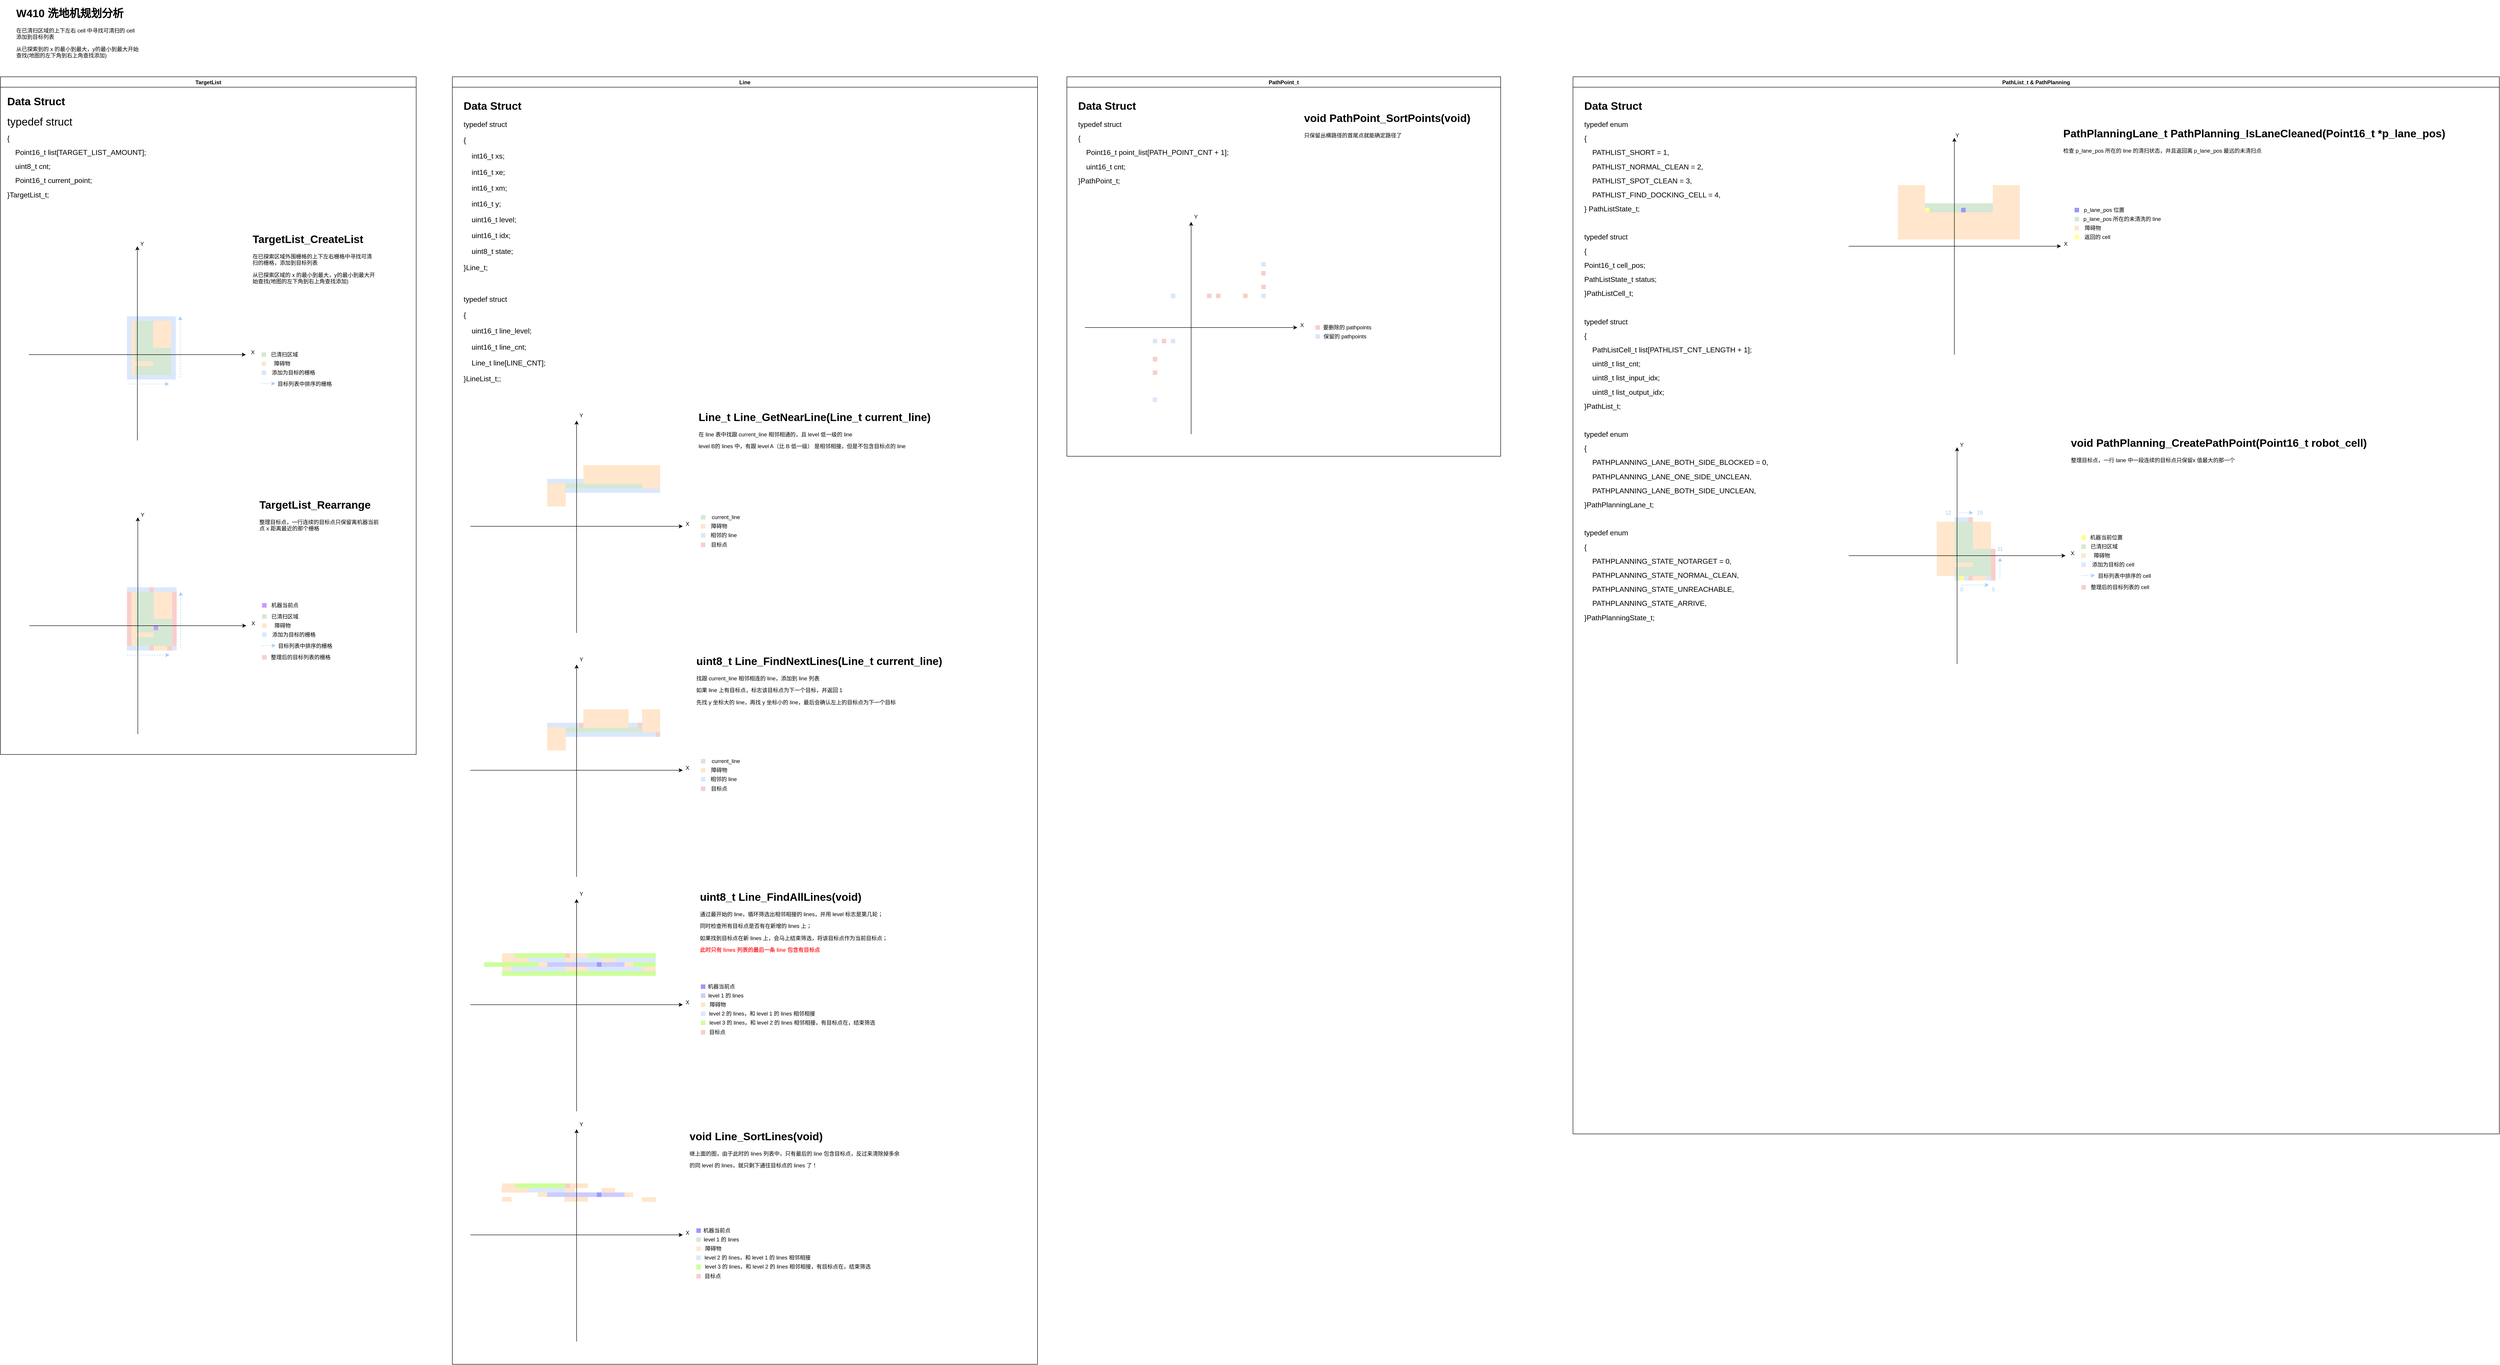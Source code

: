 <mxfile version="15.8.7" type="device"><diagram id="5W2ExD4V8tr0DWnw4kxe" name="第 1 页"><mxGraphModel dx="8187" dy="2877" grid="0" gridSize="10" guides="1" tooltips="1" connect="1" arrows="1" fold="1" page="0" pageScale="1" pageWidth="800" pageHeight="869" math="0" shadow="0"><root><mxCell id="0"/><mxCell id="1" parent="0"/><mxCell id="YtQ3QrJc9JoDW3ZtbFnz-103" value="&lt;h1&gt;W410 洗地机规划分析&lt;/h1&gt;&lt;p&gt;在已清扫区域的上下左右 cell 中寻找可清扫的 cell 添加到目标列表&lt;/p&gt;&lt;p&gt;从已探索到的 x 的最小到最大，y的最小到最大开始查找(地图的左下角到右上角查找添加)&lt;/p&gt;" style="text;html=1;strokeColor=none;fillColor=none;spacing=5;spacingTop=-20;whiteSpace=wrap;overflow=hidden;rounded=0;" parent="1" vertex="1"><mxGeometry x="-3130" y="40" width="280" height="140" as="geometry"/></mxCell><mxCell id="NfgAF5OE07GyXIcxOj7H-1" value="TargetList" style="swimlane;" parent="1" vertex="1"><mxGeometry x="-3160" y="200" width="920" height="1500" as="geometry"/></mxCell><mxCell id="NfgAF5OE07GyXIcxOj7H-8" value="" style="rounded=0;whiteSpace=wrap;html=1;fillColor=#dae8fc;strokeColor=none;" parent="NfgAF5OE07GyXIcxOj7H-1" vertex="1"><mxGeometry x="380" y="1130" width="10" height="140" as="geometry"/></mxCell><mxCell id="NfgAF5OE07GyXIcxOj7H-2" value="&lt;h1&gt;Data Struct&lt;/h1&gt;&lt;p&gt;&lt;font style=&quot;font-size: 24px&quot;&gt;typedef struct&amp;nbsp;&lt;/font&gt;&lt;/p&gt;&lt;p&gt;&lt;font size=&quot;3&quot;&gt;{&lt;/font&gt;&lt;/p&gt;&lt;p&gt;&lt;font size=&quot;3&quot;&gt;&amp;nbsp; &amp;nbsp; Point16_t list[TARGET_LIST_AMOUNT];&lt;/font&gt;&lt;/p&gt;&lt;p&gt;&lt;font size=&quot;3&quot;&gt;&amp;nbsp; &amp;nbsp; uint8_t cnt;&lt;/font&gt;&lt;/p&gt;&lt;p&gt;&lt;font size=&quot;3&quot;&gt;&amp;nbsp; &amp;nbsp; Point16_t current_point;&lt;/font&gt;&lt;/p&gt;&lt;p&gt;&lt;font size=&quot;3&quot;&gt;}TargetList_t;&lt;/font&gt;&lt;/p&gt;" style="text;html=1;strokeColor=none;fillColor=none;spacing=5;spacingTop=-20;whiteSpace=wrap;overflow=hidden;rounded=0;" parent="NfgAF5OE07GyXIcxOj7H-1" vertex="1"><mxGeometry x="10" y="35" width="590" height="250" as="geometry"/></mxCell><mxCell id="YtQ3QrJc9JoDW3ZtbFnz-6" value="" style="rounded=0;whiteSpace=wrap;html=1;fillColor=#d5e8d4;strokeColor=none;" parent="NfgAF5OE07GyXIcxOj7H-1" vertex="1"><mxGeometry x="293" y="540" width="85" height="120" as="geometry"/></mxCell><mxCell id="YtQ3QrJc9JoDW3ZtbFnz-1" value="&lt;h1&gt;TargetList_CreateList&lt;/h1&gt;&lt;p&gt;在已探索区域外围栅格的上下左右栅格中寻找可清扫的栅格，添加到目标列表&lt;/p&gt;&lt;p&gt;从已探索区域的 x 的最小到最大，y的最小到最大开始查找(地图的左下角到右上角查找添加)&lt;/p&gt;" style="text;html=1;strokeColor=none;fillColor=none;spacing=5;spacingTop=-20;whiteSpace=wrap;overflow=hidden;rounded=0;" parent="NfgAF5OE07GyXIcxOj7H-1" vertex="1"><mxGeometry x="553" y="340" width="280" height="140" as="geometry"/></mxCell><mxCell id="YtQ3QrJc9JoDW3ZtbFnz-4" value="X" style="text;html=1;align=center;verticalAlign=middle;resizable=0;points=[];autosize=1;strokeColor=none;" parent="NfgAF5OE07GyXIcxOj7H-1" vertex="1"><mxGeometry x="548" y="600" width="20" height="20" as="geometry"/></mxCell><mxCell id="YtQ3QrJc9JoDW3ZtbFnz-5" value="Y" style="text;html=1;align=center;verticalAlign=middle;resizable=0;points=[];autosize=1;strokeColor=none;" parent="NfgAF5OE07GyXIcxOj7H-1" vertex="1"><mxGeometry x="303" y="360" width="20" height="20" as="geometry"/></mxCell><mxCell id="YtQ3QrJc9JoDW3ZtbFnz-7" value="" style="rounded=0;whiteSpace=wrap;html=1;fillColor=#d5e8d4;strokeColor=none;" parent="NfgAF5OE07GyXIcxOj7H-1" vertex="1"><mxGeometry x="578" y="610" width="10" height="10" as="geometry"/></mxCell><mxCell id="YtQ3QrJc9JoDW3ZtbFnz-8" value="已清扫区域" style="text;html=1;align=center;verticalAlign=middle;resizable=0;points=[];autosize=1;strokeColor=none;" parent="NfgAF5OE07GyXIcxOj7H-1" vertex="1"><mxGeometry x="588" y="605" width="80" height="20" as="geometry"/></mxCell><mxCell id="YtQ3QrJc9JoDW3ZtbFnz-10" value="" style="rounded=0;whiteSpace=wrap;html=1;fillColor=#ffe6cc;strokeColor=none;" parent="NfgAF5OE07GyXIcxOj7H-1" vertex="1"><mxGeometry x="578" y="630" width="10" height="10" as="geometry"/></mxCell><mxCell id="YtQ3QrJc9JoDW3ZtbFnz-11" value="障碍物" style="text;html=1;align=center;verticalAlign=middle;resizable=0;points=[];autosize=1;strokeColor=none;" parent="NfgAF5OE07GyXIcxOj7H-1" vertex="1"><mxGeometry x="598" y="625" width="50" height="20" as="geometry"/></mxCell><mxCell id="YtQ3QrJc9JoDW3ZtbFnz-12" value="" style="rounded=0;whiteSpace=wrap;html=1;fillColor=#ffe6cc;strokeColor=none;" parent="NfgAF5OE07GyXIcxOj7H-1" vertex="1"><mxGeometry x="298" y="630" width="40" height="10" as="geometry"/></mxCell><mxCell id="YtQ3QrJc9JoDW3ZtbFnz-15" value="" style="rounded=0;whiteSpace=wrap;html=1;fillColor=#ffe6cc;strokeColor=none;" parent="NfgAF5OE07GyXIcxOj7H-1" vertex="1"><mxGeometry x="338" y="540" width="40" height="60" as="geometry"/></mxCell><mxCell id="RBZcOcKcCxHAu0V80RCb-5" value="" style="endArrow=classic;html=1;startArrow=none;" parent="NfgAF5OE07GyXIcxOj7H-1" edge="1"><mxGeometry width="50" height="50" relative="1" as="geometry"><mxPoint x="303" y="500" as="sourcePoint"/><mxPoint x="303" y="375" as="targetPoint"/></mxGeometry></mxCell><mxCell id="YtQ3QrJc9JoDW3ZtbFnz-16" value="" style="rounded=0;whiteSpace=wrap;html=1;fillColor=#ffe6cc;strokeColor=none;" parent="NfgAF5OE07GyXIcxOj7H-1" vertex="1"><mxGeometry x="280" y="540" width="18" height="120" as="geometry"/></mxCell><mxCell id="YtQ3QrJc9JoDW3ZtbFnz-17" value="" style="rounded=0;whiteSpace=wrap;html=1;fillColor=#dae8fc;strokeColor=none;" parent="NfgAF5OE07GyXIcxOj7H-1" vertex="1"><mxGeometry x="283" y="660" width="105" height="10" as="geometry"/></mxCell><mxCell id="YtQ3QrJc9JoDW3ZtbFnz-18" value="" style="rounded=0;whiteSpace=wrap;html=1;fillColor=#dae8fc;strokeColor=none;" parent="NfgAF5OE07GyXIcxOj7H-1" vertex="1"><mxGeometry x="283" y="530" width="100" height="10" as="geometry"/></mxCell><mxCell id="YtQ3QrJc9JoDW3ZtbFnz-19" value="" style="rounded=0;whiteSpace=wrap;html=1;fillColor=#dae8fc;strokeColor=none;" parent="NfgAF5OE07GyXIcxOj7H-1" vertex="1"><mxGeometry x="378" y="530" width="10" height="140" as="geometry"/></mxCell><mxCell id="YtQ3QrJc9JoDW3ZtbFnz-14" value="" style="endArrow=none;html=1;" parent="NfgAF5OE07GyXIcxOj7H-1" edge="1"><mxGeometry width="50" height="50" relative="1" as="geometry"><mxPoint x="303" y="805" as="sourcePoint"/><mxPoint x="303" y="500" as="targetPoint"/></mxGeometry></mxCell><mxCell id="YtQ3QrJc9JoDW3ZtbFnz-20" value="" style="rounded=0;whiteSpace=wrap;html=1;fillColor=#dae8fc;strokeColor=none;" parent="NfgAF5OE07GyXIcxOj7H-1" vertex="1"><mxGeometry x="578" y="650" width="10" height="10" as="geometry"/></mxCell><mxCell id="YtQ3QrJc9JoDW3ZtbFnz-22" value="添加为目标的栅格" style="text;html=1;align=center;verticalAlign=middle;resizable=0;points=[];autosize=1;strokeColor=none;" parent="NfgAF5OE07GyXIcxOj7H-1" vertex="1"><mxGeometry x="593" y="645" width="110" height="20" as="geometry"/></mxCell><mxCell id="YtQ3QrJc9JoDW3ZtbFnz-23" value="" style="endArrow=classic;html=1;dashed=1;strokeColor=#99CCFF;" parent="NfgAF5OE07GyXIcxOj7H-1" edge="1"><mxGeometry width="50" height="50" relative="1" as="geometry"><mxPoint x="283" y="680" as="sourcePoint"/><mxPoint x="373" y="680" as="targetPoint"/></mxGeometry></mxCell><mxCell id="YtQ3QrJc9JoDW3ZtbFnz-24" value="" style="endArrow=classic;html=1;dashed=1;strokeColor=#99CCFF;" parent="NfgAF5OE07GyXIcxOj7H-1" edge="1"><mxGeometry width="50" height="50" relative="1" as="geometry"><mxPoint x="398" y="665" as="sourcePoint"/><mxPoint x="398" y="530" as="targetPoint"/></mxGeometry></mxCell><mxCell id="YtQ3QrJc9JoDW3ZtbFnz-31" value="" style="endArrow=classic;html=1;dashed=1;strokeColor=#99CCFF;" parent="NfgAF5OE07GyXIcxOj7H-1" edge="1"><mxGeometry width="50" height="50" relative="1" as="geometry"><mxPoint x="578" y="679.17" as="sourcePoint"/><mxPoint x="608" y="679" as="targetPoint"/><Array as="points"><mxPoint x="608" y="679"/></Array></mxGeometry></mxCell><mxCell id="YtQ3QrJc9JoDW3ZtbFnz-32" value="目标列表中排序的栅格" style="text;html=1;align=center;verticalAlign=middle;resizable=0;points=[];autosize=1;strokeColor=none;" parent="NfgAF5OE07GyXIcxOj7H-1" vertex="1"><mxGeometry x="603" y="670" width="140" height="20" as="geometry"/></mxCell><mxCell id="NfgAF5OE07GyXIcxOj7H-3" value="" style="rounded=0;whiteSpace=wrap;html=1;fillColor=#dae8fc;strokeColor=none;" parent="NfgAF5OE07GyXIcxOj7H-1" vertex="1"><mxGeometry x="280" y="530" width="10" height="140" as="geometry"/></mxCell><mxCell id="YtQ3QrJc9JoDW3ZtbFnz-3" value="&lt;h1&gt;TargetList_Rearrange&lt;/h1&gt;&lt;p&gt;整理目标点，一行连续的目标点只保留离机器当前点 x 距离最近的那个栅格&lt;/p&gt;" style="text;html=1;strokeColor=none;fillColor=none;spacing=5;spacingTop=-20;whiteSpace=wrap;overflow=hidden;rounded=0;" parent="NfgAF5OE07GyXIcxOj7H-1" vertex="1"><mxGeometry x="568" y="928" width="280" height="140" as="geometry"/></mxCell><mxCell id="YtQ3QrJc9JoDW3ZtbFnz-33" value="" style="rounded=0;whiteSpace=wrap;html=1;fillColor=#d5e8d4;strokeColor=none;" parent="NfgAF5OE07GyXIcxOj7H-1" vertex="1"><mxGeometry x="290" y="1140" width="90" height="120" as="geometry"/></mxCell><mxCell id="YtQ3QrJc9JoDW3ZtbFnz-34" value="X" style="text;html=1;align=center;verticalAlign=middle;resizable=0;points=[];autosize=1;strokeColor=none;" parent="NfgAF5OE07GyXIcxOj7H-1" vertex="1"><mxGeometry x="549" y="1200" width="20" height="20" as="geometry"/></mxCell><mxCell id="YtQ3QrJc9JoDW3ZtbFnz-35" value="Y" style="text;html=1;align=center;verticalAlign=middle;resizable=0;points=[];autosize=1;strokeColor=none;" parent="NfgAF5OE07GyXIcxOj7H-1" vertex="1"><mxGeometry x="304" y="960" width="20" height="20" as="geometry"/></mxCell><mxCell id="YtQ3QrJc9JoDW3ZtbFnz-36" value="" style="rounded=0;whiteSpace=wrap;html=1;fillColor=#d5e8d4;strokeColor=none;" parent="NfgAF5OE07GyXIcxOj7H-1" vertex="1"><mxGeometry x="579" y="1190" width="10" height="10" as="geometry"/></mxCell><mxCell id="YtQ3QrJc9JoDW3ZtbFnz-37" value="已清扫区域" style="text;html=1;align=center;verticalAlign=middle;resizable=0;points=[];autosize=1;strokeColor=none;" parent="NfgAF5OE07GyXIcxOj7H-1" vertex="1"><mxGeometry x="589" y="1185" width="80" height="20" as="geometry"/></mxCell><mxCell id="YtQ3QrJc9JoDW3ZtbFnz-38" value="" style="rounded=0;whiteSpace=wrap;html=1;fillColor=#ffe6cc;strokeColor=none;" parent="NfgAF5OE07GyXIcxOj7H-1" vertex="1"><mxGeometry x="579" y="1210" width="10" height="10" as="geometry"/></mxCell><mxCell id="YtQ3QrJc9JoDW3ZtbFnz-39" value="障碍物" style="text;html=1;align=center;verticalAlign=middle;resizable=0;points=[];autosize=1;strokeColor=none;" parent="NfgAF5OE07GyXIcxOj7H-1" vertex="1"><mxGeometry x="599" y="1205" width="50" height="20" as="geometry"/></mxCell><mxCell id="YtQ3QrJc9JoDW3ZtbFnz-40" value="" style="rounded=0;whiteSpace=wrap;html=1;fillColor=#ffe6cc;strokeColor=none;" parent="NfgAF5OE07GyXIcxOj7H-1" vertex="1"><mxGeometry x="299" y="1230" width="40" height="10" as="geometry"/></mxCell><mxCell id="YtQ3QrJc9JoDW3ZtbFnz-41" value="" style="rounded=0;whiteSpace=wrap;html=1;fillColor=#ffe6cc;strokeColor=none;" parent="NfgAF5OE07GyXIcxOj7H-1" vertex="1"><mxGeometry x="339" y="1140" width="41" height="60" as="geometry"/></mxCell><mxCell id="YtQ3QrJc9JoDW3ZtbFnz-42" value="" style="endArrow=classic;html=1;startArrow=none;" parent="NfgAF5OE07GyXIcxOj7H-1" edge="1"><mxGeometry width="50" height="50" relative="1" as="geometry"><mxPoint x="304" y="1100" as="sourcePoint"/><mxPoint x="304" y="975" as="targetPoint"/></mxGeometry></mxCell><mxCell id="YtQ3QrJc9JoDW3ZtbFnz-43" value="" style="rounded=0;whiteSpace=wrap;html=1;fillColor=#ffe6cc;strokeColor=none;" parent="NfgAF5OE07GyXIcxOj7H-1" vertex="1"><mxGeometry x="290" y="1140" width="10" height="120" as="geometry"/></mxCell><mxCell id="YtQ3QrJc9JoDW3ZtbFnz-44" value="" style="rounded=0;whiteSpace=wrap;html=1;fillColor=#dae8fc;strokeColor=none;" parent="NfgAF5OE07GyXIcxOj7H-1" vertex="1"><mxGeometry x="280" y="1260" width="109" height="10" as="geometry"/></mxCell><mxCell id="YtQ3QrJc9JoDW3ZtbFnz-45" value="" style="rounded=0;whiteSpace=wrap;html=1;fillColor=#dae8fc;strokeColor=none;" parent="NfgAF5OE07GyXIcxOj7H-1" vertex="1"><mxGeometry x="280" y="1130" width="110" height="10" as="geometry"/></mxCell><mxCell id="YtQ3QrJc9JoDW3ZtbFnz-46" value="" style="rounded=0;whiteSpace=wrap;html=1;fillColor=#dae8fc;strokeColor=none;" parent="NfgAF5OE07GyXIcxOj7H-1" vertex="1"><mxGeometry x="379" y="1200" width="10" height="70" as="geometry"/></mxCell><mxCell id="YtQ3QrJc9JoDW3ZtbFnz-47" value="" style="endArrow=none;html=1;" parent="NfgAF5OE07GyXIcxOj7H-1" edge="1"><mxGeometry width="50" height="50" relative="1" as="geometry"><mxPoint x="304" y="1455" as="sourcePoint"/><mxPoint x="304" y="1100" as="targetPoint"/></mxGeometry></mxCell><mxCell id="YtQ3QrJc9JoDW3ZtbFnz-49" value="" style="rounded=0;whiteSpace=wrap;html=1;fillColor=#dae8fc;strokeColor=none;" parent="NfgAF5OE07GyXIcxOj7H-1" vertex="1"><mxGeometry x="579" y="1230" width="10" height="10" as="geometry"/></mxCell><mxCell id="YtQ3QrJc9JoDW3ZtbFnz-50" value="添加为目标的栅格" style="text;html=1;align=center;verticalAlign=middle;resizable=0;points=[];autosize=1;strokeColor=none;" parent="NfgAF5OE07GyXIcxOj7H-1" vertex="1"><mxGeometry x="594" y="1225" width="110" height="20" as="geometry"/></mxCell><mxCell id="YtQ3QrJc9JoDW3ZtbFnz-51" value="" style="endArrow=classic;html=1;dashed=1;strokeColor=#99CCFF;" parent="NfgAF5OE07GyXIcxOj7H-1" edge="1"><mxGeometry width="50" height="50" relative="1" as="geometry"><mxPoint x="280" y="1280" as="sourcePoint"/><mxPoint x="374" y="1280" as="targetPoint"/></mxGeometry></mxCell><mxCell id="YtQ3QrJc9JoDW3ZtbFnz-52" value="" style="endArrow=classic;html=1;dashed=1;strokeColor=#99CCFF;" parent="NfgAF5OE07GyXIcxOj7H-1" edge="1"><mxGeometry width="50" height="50" relative="1" as="geometry"><mxPoint x="399" y="1265" as="sourcePoint"/><mxPoint x="399" y="1140" as="targetPoint"/></mxGeometry></mxCell><mxCell id="YtQ3QrJc9JoDW3ZtbFnz-59" value="" style="endArrow=classic;html=1;dashed=1;strokeColor=#99CCFF;" parent="NfgAF5OE07GyXIcxOj7H-1" edge="1"><mxGeometry width="50" height="50" relative="1" as="geometry"><mxPoint x="579" y="1259.17" as="sourcePoint"/><mxPoint x="609" y="1259" as="targetPoint"/><Array as="points"><mxPoint x="609" y="1259"/></Array></mxGeometry></mxCell><mxCell id="YtQ3QrJc9JoDW3ZtbFnz-60" value="目标列表中排序的栅格" style="text;html=1;align=center;verticalAlign=middle;resizable=0;points=[];autosize=1;strokeColor=none;" parent="NfgAF5OE07GyXIcxOj7H-1" vertex="1"><mxGeometry x="604" y="1250" width="140" height="20" as="geometry"/></mxCell><mxCell id="YtQ3QrJc9JoDW3ZtbFnz-62" value="" style="rounded=0;whiteSpace=wrap;html=1;fillColor=#f8cecc;strokeColor=none;" parent="NfgAF5OE07GyXIcxOj7H-1" vertex="1"><mxGeometry x="579" y="1280" width="10" height="10" as="geometry"/></mxCell><mxCell id="YtQ3QrJc9JoDW3ZtbFnz-64" value="整理后的目标列表的栅格" style="text;html=1;align=center;verticalAlign=middle;resizable=0;points=[];autosize=1;strokeColor=none;fontColor=#000000;" parent="NfgAF5OE07GyXIcxOj7H-1" vertex="1"><mxGeometry x="589" y="1275" width="150" height="20" as="geometry"/></mxCell><mxCell id="YtQ3QrJc9JoDW3ZtbFnz-65" value="" style="rounded=0;whiteSpace=wrap;html=1;fillColor=#f8cecc;strokeColor=none;" parent="NfgAF5OE07GyXIcxOj7H-1" vertex="1"><mxGeometry x="329" y="1260" width="51" height="10" as="geometry"/></mxCell><mxCell id="YtQ3QrJc9JoDW3ZtbFnz-66" value="" style="rounded=0;whiteSpace=wrap;html=1;fillColor=#f8cecc;strokeColor=none;" parent="NfgAF5OE07GyXIcxOj7H-1" vertex="1"><mxGeometry x="380" y="1140" width="10" height="120" as="geometry"/></mxCell><mxCell id="YtQ3QrJc9JoDW3ZtbFnz-67" value="" style="rounded=0;whiteSpace=wrap;html=1;fillColor=#f8cecc;strokeColor=none;" parent="NfgAF5OE07GyXIcxOj7H-1" vertex="1"><mxGeometry x="329" y="1130" width="10" height="10" as="geometry"/></mxCell><mxCell id="NfgAF5OE07GyXIcxOj7H-9" value="" style="rounded=0;whiteSpace=wrap;html=1;fillColor=#CC99FF;strokeColor=none;" parent="NfgAF5OE07GyXIcxOj7H-1" vertex="1"><mxGeometry x="579" y="1165" width="10" height="10" as="geometry"/></mxCell><mxCell id="NfgAF5OE07GyXIcxOj7H-10" value="机器当前点" style="text;html=1;align=center;verticalAlign=middle;resizable=0;points=[];autosize=1;strokeColor=none;" parent="NfgAF5OE07GyXIcxOj7H-1" vertex="1"><mxGeometry x="589" y="1160" width="80" height="20" as="geometry"/></mxCell><mxCell id="NfgAF5OE07GyXIcxOj7H-13" value="" style="rounded=0;whiteSpace=wrap;html=1;fillColor=#CC99FF;strokeColor=none;" parent="NfgAF5OE07GyXIcxOj7H-1" vertex="1"><mxGeometry x="339" y="1215" width="10" height="10" as="geometry"/></mxCell><mxCell id="YtQ3QrJc9JoDW3ZtbFnz-61" value="" style="rounded=0;whiteSpace=wrap;html=1;fillColor=#ffe6cc;strokeColor=none;" parent="NfgAF5OE07GyXIcxOj7H-1" vertex="1"><mxGeometry x="339" y="1260" width="30" height="10" as="geometry"/></mxCell><mxCell id="NfgAF5OE07GyXIcxOj7H-14" value="" style="rounded=0;whiteSpace=wrap;html=1;fillColor=#f8cecc;strokeColor=none;" parent="NfgAF5OE07GyXIcxOj7H-1" vertex="1"><mxGeometry x="280" y="1140" width="10" height="120" as="geometry"/></mxCell><mxCell id="YtQ3QrJc9JoDW3ZtbFnz-48" value="" style="endArrow=classic;html=1;" parent="NfgAF5OE07GyXIcxOj7H-1" edge="1"><mxGeometry width="50" height="50" relative="1" as="geometry"><mxPoint x="64" y="1215" as="sourcePoint"/><mxPoint x="544" y="1215" as="targetPoint"/></mxGeometry></mxCell><mxCell id="RBZcOcKcCxHAu0V80RCb-3" value="" style="endArrow=classic;html=1;" parent="NfgAF5OE07GyXIcxOj7H-1" edge="1"><mxGeometry width="50" height="50" relative="1" as="geometry"><mxPoint x="63" y="615" as="sourcePoint"/><mxPoint x="543" y="615" as="targetPoint"/></mxGeometry></mxCell><mxCell id="NfgAF5OE07GyXIcxOj7H-16" value="Line" style="swimlane;fontSize=12;fontColor=#000000;fillColor=#FFFFFF;" parent="1" vertex="1"><mxGeometry x="-2160" y="200" width="1295" height="2850" as="geometry"/></mxCell><mxCell id="NfgAF5OE07GyXIcxOj7H-347" value="" style="rounded=0;whiteSpace=wrap;html=1;fillColor=#ffe6cc;strokeColor=none;" parent="NfgAF5OE07GyXIcxOj7H-16" vertex="1"><mxGeometry x="250" y="2450" width="21" height="20.5" as="geometry"/></mxCell><mxCell id="NfgAF5OE07GyXIcxOj7H-301" value="" style="rounded=0;whiteSpace=wrap;html=1;fillColor=#ffe6cc;strokeColor=none;" parent="NfgAF5OE07GyXIcxOj7H-16" vertex="1"><mxGeometry x="110" y="1940" width="340" height="50" as="geometry"/></mxCell><mxCell id="NfgAF5OE07GyXIcxOj7H-73" value="" style="rounded=0;whiteSpace=wrap;html=1;fillColor=#CCFF99;strokeColor=none;" parent="NfgAF5OE07GyXIcxOj7H-16" vertex="1"><mxGeometry x="140" y="1940" width="120" height="10" as="geometry"/></mxCell><mxCell id="NfgAF5OE07GyXIcxOj7H-17" value="&lt;h1&gt;Data Struct&lt;/h1&gt;&lt;p style=&quot;font-size: 16px&quot;&gt;&lt;font style=&quot;font-size: 16px&quot;&gt;typedef struct&lt;/font&gt;&lt;/p&gt;&lt;p style=&quot;font-size: 16px&quot;&gt;&lt;font style=&quot;font-size: 16px&quot;&gt;{&lt;/font&gt;&lt;/p&gt;&lt;p style=&quot;font-size: 16px&quot;&gt;&lt;font style=&quot;font-size: 16px&quot;&gt;&amp;nbsp; &amp;nbsp; int16_t xs;&lt;/font&gt;&lt;/p&gt;&lt;p style=&quot;font-size: 16px&quot;&gt;&lt;font style=&quot;font-size: 16px&quot;&gt;&amp;nbsp; &amp;nbsp; int16_t xe;&lt;/font&gt;&lt;/p&gt;&lt;p style=&quot;font-size: 16px&quot;&gt;&lt;font style=&quot;font-size: 16px&quot;&gt;&amp;nbsp; &amp;nbsp; int16_t xm;&lt;/font&gt;&lt;/p&gt;&lt;p style=&quot;font-size: 16px&quot;&gt;&lt;font style=&quot;font-size: 16px&quot;&gt;&amp;nbsp; &amp;nbsp; int16_t y;&lt;/font&gt;&lt;/p&gt;&lt;p style=&quot;font-size: 16px&quot;&gt;&lt;font style=&quot;font-size: 16px&quot;&gt;&amp;nbsp; &amp;nbsp; uint16_t level;&lt;/font&gt;&lt;/p&gt;&lt;p style=&quot;font-size: 16px&quot;&gt;&lt;font style=&quot;font-size: 16px&quot;&gt;&amp;nbsp; &amp;nbsp; uint16_t idx;&lt;/font&gt;&lt;/p&gt;&lt;p style=&quot;font-size: 16px&quot;&gt;&lt;font style=&quot;font-size: 16px&quot;&gt;&amp;nbsp; &amp;nbsp; uint8_t state;&lt;/font&gt;&lt;/p&gt;&lt;p style=&quot;font-size: 16px&quot;&gt;&lt;font style=&quot;font-size: 16px&quot;&gt;}Line_t;&lt;/font&gt;&lt;/p&gt;&lt;p style=&quot;font-size: 16px&quot;&gt;&lt;font style=&quot;font-size: 16px&quot;&gt;&lt;br&gt;&lt;/font&gt;&lt;/p&gt;&lt;p style=&quot;font-size: 16px&quot;&gt;&lt;font style=&quot;font-size: 16px&quot;&gt;typedef struct&lt;/font&gt;&lt;/p&gt;&lt;p style=&quot;font-size: 16px&quot;&gt;&lt;font style=&quot;font-size: 16px&quot;&gt;{&lt;/font&gt;&lt;/p&gt;&lt;p style=&quot;font-size: 16px&quot;&gt;&lt;font style=&quot;font-size: 16px&quot;&gt;&amp;nbsp; &amp;nbsp; uint16_t line_level;&lt;/font&gt;&lt;/p&gt;&lt;p style=&quot;font-size: 16px&quot;&gt;&lt;font style=&quot;font-size: 16px&quot;&gt;&amp;nbsp; &amp;nbsp; uint16_t line_cnt;&lt;/font&gt;&lt;/p&gt;&lt;p style=&quot;font-size: 16px&quot;&gt;&lt;font style=&quot;font-size: 16px&quot;&gt;&amp;nbsp; &amp;nbsp; Line_t line[LINE_CNT];&lt;/font&gt;&lt;/p&gt;&lt;p style=&quot;font-size: 16px&quot;&gt;&lt;font style=&quot;font-size: 16px&quot;&gt;}LineList_t;&lt;/font&gt;&lt;span style=&quot;font-size: medium&quot;&gt;;&lt;/span&gt;&lt;br&gt;&lt;/p&gt;" style="text;html=1;strokeColor=none;fillColor=none;spacing=5;spacingTop=-20;whiteSpace=wrap;overflow=hidden;rounded=0;" parent="NfgAF5OE07GyXIcxOj7H-16" vertex="1"><mxGeometry x="20" y="45" width="660" height="635" as="geometry"/></mxCell><mxCell id="YtQ3QrJc9JoDW3ZtbFnz-109" value="X" style="text;html=1;align=center;verticalAlign=middle;resizable=0;points=[];autosize=1;strokeColor=none;" parent="NfgAF5OE07GyXIcxOj7H-16" vertex="1"><mxGeometry x="510" y="1520" width="20" height="20" as="geometry"/></mxCell><mxCell id="YtQ3QrJc9JoDW3ZtbFnz-110" value="Y" style="text;html=1;align=center;verticalAlign=middle;resizable=0;points=[];autosize=1;strokeColor=none;" parent="NfgAF5OE07GyXIcxOj7H-16" vertex="1"><mxGeometry x="275" y="1280" width="20" height="20" as="geometry"/></mxCell><mxCell id="YtQ3QrJc9JoDW3ZtbFnz-111" value="" style="rounded=0;whiteSpace=wrap;html=1;fillColor=#d5e8d4;strokeColor=none;" parent="NfgAF5OE07GyXIcxOj7H-16" vertex="1"><mxGeometry x="550" y="1510" width="10" height="10" as="geometry"/></mxCell><mxCell id="YtQ3QrJc9JoDW3ZtbFnz-112" value="current_line" style="text;html=1;align=center;verticalAlign=middle;resizable=0;points=[];autosize=1;strokeColor=none;" parent="NfgAF5OE07GyXIcxOj7H-16" vertex="1"><mxGeometry x="565" y="1505" width="80" height="20" as="geometry"/></mxCell><mxCell id="YtQ3QrJc9JoDW3ZtbFnz-113" value="" style="rounded=0;whiteSpace=wrap;html=1;fillColor=#ffe6cc;strokeColor=none;" parent="NfgAF5OE07GyXIcxOj7H-16" vertex="1"><mxGeometry x="550" y="1530" width="10" height="10" as="geometry"/></mxCell><mxCell id="YtQ3QrJc9JoDW3ZtbFnz-114" value="障碍物" style="text;html=1;align=center;verticalAlign=middle;resizable=0;points=[];autosize=1;strokeColor=none;" parent="NfgAF5OE07GyXIcxOj7H-16" vertex="1"><mxGeometry x="565" y="1525" width="50" height="20" as="geometry"/></mxCell><mxCell id="YtQ3QrJc9JoDW3ZtbFnz-117" value="" style="endArrow=classic;html=1;startArrow=none;" parent="NfgAF5OE07GyXIcxOj7H-16" edge="1"><mxGeometry width="50" height="50" relative="1" as="geometry"><mxPoint x="275" y="1420" as="sourcePoint"/><mxPoint x="275" y="1301" as="targetPoint"/></mxGeometry></mxCell><mxCell id="YtQ3QrJc9JoDW3ZtbFnz-123" value="" style="rounded=0;whiteSpace=wrap;html=1;fillColor=#dae8fc;strokeColor=none;" parent="NfgAF5OE07GyXIcxOj7H-16" vertex="1"><mxGeometry x="550" y="1550" width="10" height="10" as="geometry"/></mxCell><mxCell id="YtQ3QrJc9JoDW3ZtbFnz-124" value="相邻的 line" style="text;html=1;align=center;verticalAlign=middle;resizable=0;points=[];autosize=1;strokeColor=none;" parent="NfgAF5OE07GyXIcxOj7H-16" vertex="1"><mxGeometry x="565" y="1545" width="70" height="20" as="geometry"/></mxCell><mxCell id="YtQ3QrJc9JoDW3ZtbFnz-141" value="&lt;h1&gt;uint8_t&amp;nbsp;Line_FindNextLines(Line_t current_line)&lt;/h1&gt;&lt;p&gt;找跟 current_line 相邻相连的 line，添加到 line 列表&lt;/p&gt;&lt;p&gt;如果 line 上有目标点，标志该目标点为下一个目标，并返回 1&lt;/p&gt;&lt;p&gt;先找 y 坐标大的 line，再找 y 坐标小的 line，最后会确认左上的目标点为下一个目标&lt;/p&gt;" style="text;html=1;strokeColor=none;fillColor=none;spacing=5;spacingTop=-20;whiteSpace=wrap;overflow=hidden;rounded=0;" parent="NfgAF5OE07GyXIcxOj7H-16" vertex="1"><mxGeometry x="535" y="1274" width="560" height="161" as="geometry"/></mxCell><mxCell id="YtQ3QrJc9JoDW3ZtbFnz-142" value="" style="endArrow=classic;html=1;" parent="NfgAF5OE07GyXIcxOj7H-16" edge="1"><mxGeometry width="50" height="50" relative="1" as="geometry"><mxPoint x="40" y="1535" as="sourcePoint"/><mxPoint x="510" y="1535" as="targetPoint"/></mxGeometry></mxCell><mxCell id="YtQ3QrJc9JoDW3ZtbFnz-148" value="" style="rounded=0;whiteSpace=wrap;html=1;fillColor=#d5e8d4;strokeColor=none;" parent="NfgAF5OE07GyXIcxOj7H-16" vertex="1"><mxGeometry x="251" y="1440" width="170" height="11" as="geometry"/></mxCell><mxCell id="YtQ3QrJc9JoDW3ZtbFnz-149" value="" style="rounded=0;whiteSpace=wrap;html=1;fillColor=#ffe6cc;strokeColor=none;" parent="NfgAF5OE07GyXIcxOj7H-16" vertex="1"><mxGeometry x="210" y="1440" width="41" height="51" as="geometry"/></mxCell><mxCell id="YtQ3QrJc9JoDW3ZtbFnz-150" value="" style="rounded=0;whiteSpace=wrap;html=1;fillColor=#ffe6cc;strokeColor=none;" parent="NfgAF5OE07GyXIcxOj7H-16" vertex="1"><mxGeometry x="420" y="1400" width="40" height="51" as="geometry"/></mxCell><mxCell id="YtQ3QrJc9JoDW3ZtbFnz-151" value="" style="rounded=0;whiteSpace=wrap;html=1;fillColor=#ffe6cc;strokeColor=none;" parent="NfgAF5OE07GyXIcxOj7H-16" vertex="1"><mxGeometry x="290" y="1400" width="100" height="41" as="geometry"/></mxCell><mxCell id="YtQ3QrJc9JoDW3ZtbFnz-152" value="" style="rounded=0;whiteSpace=wrap;html=1;fillColor=#dae8fc;strokeColor=none;" parent="NfgAF5OE07GyXIcxOj7H-16" vertex="1"><mxGeometry x="390" y="1430" width="31" height="10" as="geometry"/></mxCell><mxCell id="YtQ3QrJc9JoDW3ZtbFnz-153" value="" style="rounded=0;whiteSpace=wrap;html=1;fillColor=#dae8fc;strokeColor=none;" parent="NfgAF5OE07GyXIcxOj7H-16" vertex="1"><mxGeometry x="210" y="1430" width="81" height="10" as="geometry"/></mxCell><mxCell id="YtQ3QrJc9JoDW3ZtbFnz-154" value="" style="rounded=0;whiteSpace=wrap;html=1;fillColor=#dae8fc;strokeColor=none;" parent="NfgAF5OE07GyXIcxOj7H-16" vertex="1"><mxGeometry x="250" y="1451" width="210" height="10" as="geometry"/></mxCell><mxCell id="YtQ3QrJc9JoDW3ZtbFnz-122" value="" style="endArrow=none;html=1;" parent="NfgAF5OE07GyXIcxOj7H-16" edge="1"><mxGeometry width="50" height="50" relative="1" as="geometry"><mxPoint x="275" y="1771" as="sourcePoint"/><mxPoint x="275" y="1420" as="targetPoint"/></mxGeometry></mxCell><mxCell id="YtQ3QrJc9JoDW3ZtbFnz-155" value="" style="rounded=0;whiteSpace=wrap;html=1;fillColor=#f8cecc;strokeColor=none;" parent="NfgAF5OE07GyXIcxOj7H-16" vertex="1"><mxGeometry x="280" y="1430" width="10" height="10" as="geometry"/></mxCell><mxCell id="YtQ3QrJc9JoDW3ZtbFnz-156" value="" style="rounded=0;whiteSpace=wrap;html=1;fillColor=#f8cecc;strokeColor=none;" parent="NfgAF5OE07GyXIcxOj7H-16" vertex="1"><mxGeometry x="450" y="1451" width="10" height="10" as="geometry"/></mxCell><mxCell id="YtQ3QrJc9JoDW3ZtbFnz-159" value="" style="rounded=0;whiteSpace=wrap;html=1;fillColor=#f8cecc;strokeColor=none;" parent="NfgAF5OE07GyXIcxOj7H-16" vertex="1"><mxGeometry x="410" y="1430" width="10" height="10" as="geometry"/></mxCell><mxCell id="YtQ3QrJc9JoDW3ZtbFnz-160" value="" style="rounded=0;whiteSpace=wrap;html=1;fillColor=#f8cecc;strokeColor=none;" parent="NfgAF5OE07GyXIcxOj7H-16" vertex="1"><mxGeometry x="550" y="1571" width="10" height="10" as="geometry"/></mxCell><mxCell id="YtQ3QrJc9JoDW3ZtbFnz-161" value="目标点" style="text;html=1;align=center;verticalAlign=middle;resizable=0;points=[];autosize=1;strokeColor=none;fontColor=#000000;" parent="NfgAF5OE07GyXIcxOj7H-16" vertex="1"><mxGeometry x="565" y="1566" width="50" height="20" as="geometry"/></mxCell><mxCell id="NfgAF5OE07GyXIcxOj7H-18" value="X" style="text;html=1;align=center;verticalAlign=middle;resizable=0;points=[];autosize=1;strokeColor=none;" parent="NfgAF5OE07GyXIcxOj7H-16" vertex="1"><mxGeometry x="510" y="980" width="20" height="20" as="geometry"/></mxCell><mxCell id="NfgAF5OE07GyXIcxOj7H-19" value="Y" style="text;html=1;align=center;verticalAlign=middle;resizable=0;points=[];autosize=1;strokeColor=none;" parent="NfgAF5OE07GyXIcxOj7H-16" vertex="1"><mxGeometry x="275" y="740" width="20" height="20" as="geometry"/></mxCell><mxCell id="NfgAF5OE07GyXIcxOj7H-20" value="" style="rounded=0;whiteSpace=wrap;html=1;fillColor=#d5e8d4;strokeColor=none;" parent="NfgAF5OE07GyXIcxOj7H-16" vertex="1"><mxGeometry x="550" y="970" width="10" height="10" as="geometry"/></mxCell><mxCell id="NfgAF5OE07GyXIcxOj7H-21" value="current_line" style="text;html=1;align=center;verticalAlign=middle;resizable=0;points=[];autosize=1;strokeColor=none;" parent="NfgAF5OE07GyXIcxOj7H-16" vertex="1"><mxGeometry x="565" y="965" width="80" height="20" as="geometry"/></mxCell><mxCell id="NfgAF5OE07GyXIcxOj7H-22" value="" style="rounded=0;whiteSpace=wrap;html=1;fillColor=#ffe6cc;strokeColor=none;" parent="NfgAF5OE07GyXIcxOj7H-16" vertex="1"><mxGeometry x="550" y="990" width="10" height="10" as="geometry"/></mxCell><mxCell id="NfgAF5OE07GyXIcxOj7H-23" value="障碍物" style="text;html=1;align=center;verticalAlign=middle;resizable=0;points=[];autosize=1;strokeColor=none;" parent="NfgAF5OE07GyXIcxOj7H-16" vertex="1"><mxGeometry x="565" y="985" width="50" height="20" as="geometry"/></mxCell><mxCell id="NfgAF5OE07GyXIcxOj7H-24" value="" style="endArrow=classic;html=1;startArrow=none;" parent="NfgAF5OE07GyXIcxOj7H-16" edge="1"><mxGeometry width="50" height="50" relative="1" as="geometry"><mxPoint x="275" y="880" as="sourcePoint"/><mxPoint x="275" y="761" as="targetPoint"/></mxGeometry></mxCell><mxCell id="NfgAF5OE07GyXIcxOj7H-25" value="" style="rounded=0;whiteSpace=wrap;html=1;fillColor=#dae8fc;strokeColor=none;" parent="NfgAF5OE07GyXIcxOj7H-16" vertex="1"><mxGeometry x="550" y="1010" width="10" height="10" as="geometry"/></mxCell><mxCell id="NfgAF5OE07GyXIcxOj7H-26" value="相邻的 line" style="text;html=1;align=center;verticalAlign=middle;resizable=0;points=[];autosize=1;strokeColor=none;" parent="NfgAF5OE07GyXIcxOj7H-16" vertex="1"><mxGeometry x="565" y="1005" width="70" height="20" as="geometry"/></mxCell><mxCell id="NfgAF5OE07GyXIcxOj7H-27" value="&lt;h1&gt;Line_t Line_GetNearLine(Line_t current_line)&lt;/h1&gt;&lt;p&gt;在 line 表中找跟 current_line 相邻相通的，且 level 低一级的 line&lt;/p&gt;&lt;p&gt;&lt;span&gt;level B的 lines 中，有跟 level A（比 B 低一级） 是相邻相接，但是不包含目标点的 line&lt;/span&gt;&lt;/p&gt;&lt;p&gt;&lt;br&gt;&lt;/p&gt;" style="text;html=1;strokeColor=none;fillColor=none;spacing=5;spacingTop=-20;whiteSpace=wrap;overflow=hidden;rounded=0;" parent="NfgAF5OE07GyXIcxOj7H-16" vertex="1"><mxGeometry x="540" y="734" width="540" height="150" as="geometry"/></mxCell><mxCell id="NfgAF5OE07GyXIcxOj7H-28" value="" style="endArrow=classic;html=1;" parent="NfgAF5OE07GyXIcxOj7H-16" edge="1"><mxGeometry width="50" height="50" relative="1" as="geometry"><mxPoint x="40" y="995" as="sourcePoint"/><mxPoint x="510" y="995" as="targetPoint"/></mxGeometry></mxCell><mxCell id="NfgAF5OE07GyXIcxOj7H-29" value="" style="rounded=0;whiteSpace=wrap;html=1;fillColor=#d5e8d4;strokeColor=none;" parent="NfgAF5OE07GyXIcxOj7H-16" vertex="1"><mxGeometry x="251" y="900" width="170" height="11" as="geometry"/></mxCell><mxCell id="NfgAF5OE07GyXIcxOj7H-30" value="" style="rounded=0;whiteSpace=wrap;html=1;fillColor=#ffe6cc;strokeColor=none;" parent="NfgAF5OE07GyXIcxOj7H-16" vertex="1"><mxGeometry x="210" y="900" width="41" height="51" as="geometry"/></mxCell><mxCell id="NfgAF5OE07GyXIcxOj7H-31" value="" style="rounded=0;whiteSpace=wrap;html=1;fillColor=#ffe6cc;strokeColor=none;" parent="NfgAF5OE07GyXIcxOj7H-16" vertex="1"><mxGeometry x="420" y="860" width="40" height="51" as="geometry"/></mxCell><mxCell id="NfgAF5OE07GyXIcxOj7H-32" value="" style="rounded=0;whiteSpace=wrap;html=1;fillColor=#ffe6cc;strokeColor=none;" parent="NfgAF5OE07GyXIcxOj7H-16" vertex="1"><mxGeometry x="290" y="860" width="130" height="41" as="geometry"/></mxCell><mxCell id="NfgAF5OE07GyXIcxOj7H-34" value="" style="rounded=0;whiteSpace=wrap;html=1;fillColor=#dae8fc;strokeColor=none;" parent="NfgAF5OE07GyXIcxOj7H-16" vertex="1"><mxGeometry x="210" y="890" width="81" height="10" as="geometry"/></mxCell><mxCell id="NfgAF5OE07GyXIcxOj7H-35" value="" style="rounded=0;whiteSpace=wrap;html=1;fillColor=#dae8fc;strokeColor=none;" parent="NfgAF5OE07GyXIcxOj7H-16" vertex="1"><mxGeometry x="250" y="911" width="210" height="10" as="geometry"/></mxCell><mxCell id="NfgAF5OE07GyXIcxOj7H-36" value="" style="endArrow=none;html=1;" parent="NfgAF5OE07GyXIcxOj7H-16" edge="1"><mxGeometry width="50" height="50" relative="1" as="geometry"><mxPoint x="275" y="1231" as="sourcePoint"/><mxPoint x="275" y="880" as="targetPoint"/></mxGeometry></mxCell><mxCell id="NfgAF5OE07GyXIcxOj7H-40" value="" style="rounded=0;whiteSpace=wrap;html=1;fillColor=#f8cecc;strokeColor=none;" parent="NfgAF5OE07GyXIcxOj7H-16" vertex="1"><mxGeometry x="550" y="1031" width="10" height="10" as="geometry"/></mxCell><mxCell id="NfgAF5OE07GyXIcxOj7H-41" value="目标点" style="text;html=1;align=center;verticalAlign=middle;resizable=0;points=[];autosize=1;strokeColor=none;fontColor=#000000;" parent="NfgAF5OE07GyXIcxOj7H-16" vertex="1"><mxGeometry x="565" y="1026" width="50" height="20" as="geometry"/></mxCell><mxCell id="NfgAF5OE07GyXIcxOj7H-42" value="X" style="text;html=1;align=center;verticalAlign=middle;resizable=0;points=[];autosize=1;strokeColor=none;" parent="NfgAF5OE07GyXIcxOj7H-16" vertex="1"><mxGeometry x="510" y="2039" width="20" height="20" as="geometry"/></mxCell><mxCell id="NfgAF5OE07GyXIcxOj7H-43" value="Y" style="text;html=1;align=center;verticalAlign=middle;resizable=0;points=[];autosize=1;strokeColor=none;" parent="NfgAF5OE07GyXIcxOj7H-16" vertex="1"><mxGeometry x="275" y="1799" width="20" height="20" as="geometry"/></mxCell><mxCell id="NfgAF5OE07GyXIcxOj7H-44" value="" style="rounded=0;whiteSpace=wrap;html=1;fillColor=#CCCCFF;strokeColor=none;" parent="NfgAF5OE07GyXIcxOj7H-16" vertex="1"><mxGeometry x="550" y="2029" width="10" height="10" as="geometry"/></mxCell><mxCell id="NfgAF5OE07GyXIcxOj7H-45" value="level 1 的 lines" style="text;html=1;align=center;verticalAlign=middle;resizable=0;points=[];autosize=1;strokeColor=none;" parent="NfgAF5OE07GyXIcxOj7H-16" vertex="1"><mxGeometry x="560" y="2024" width="90" height="20" as="geometry"/></mxCell><mxCell id="NfgAF5OE07GyXIcxOj7H-46" value="" style="rounded=0;whiteSpace=wrap;html=1;fillColor=#ffe6cc;strokeColor=none;" parent="NfgAF5OE07GyXIcxOj7H-16" vertex="1"><mxGeometry x="550" y="2049" width="10" height="10" as="geometry"/></mxCell><mxCell id="NfgAF5OE07GyXIcxOj7H-47" value="障碍物" style="text;html=1;align=center;verticalAlign=middle;resizable=0;points=[];autosize=1;strokeColor=none;" parent="NfgAF5OE07GyXIcxOj7H-16" vertex="1"><mxGeometry x="562" y="2044" width="50" height="20" as="geometry"/></mxCell><mxCell id="NfgAF5OE07GyXIcxOj7H-49" value="" style="rounded=0;whiteSpace=wrap;html=1;fillColor=#dae8fc;strokeColor=none;" parent="NfgAF5OE07GyXIcxOj7H-16" vertex="1"><mxGeometry x="550" y="2069" width="10" height="10" as="geometry"/></mxCell><mxCell id="NfgAF5OE07GyXIcxOj7H-50" value="level 2 的 lines，和 level 1 的 lines 相邻相接" style="text;html=1;align=center;verticalAlign=middle;resizable=0;points=[];autosize=1;strokeColor=none;" parent="NfgAF5OE07GyXIcxOj7H-16" vertex="1"><mxGeometry x="560" y="2064" width="250" height="20" as="geometry"/></mxCell><mxCell id="NfgAF5OE07GyXIcxOj7H-51" value="&lt;h1&gt;uint8_t&amp;nbsp;Line_FindAllLines(void)&lt;/h1&gt;&lt;p&gt;通过最开始的 line，循环筛选出相邻相接的 lines，并用 level 标志是第几轮；&lt;/p&gt;&lt;p&gt;同时检查所有目标点是否有在新增的 lines 上；&lt;/p&gt;&lt;p&gt;如果找到目标点在新 lines 上，会马上结束筛选，将该目标点作为当前目标点；&lt;/p&gt;&lt;p&gt;&lt;font color=&quot;#ff3333&quot;&gt;&lt;b&gt;此时只有 lines 列表的最后一条 line 包含有目标点&lt;/b&gt;&lt;/font&gt;&lt;/p&gt;" style="text;html=1;strokeColor=none;fillColor=none;spacing=5;spacingTop=-20;whiteSpace=wrap;overflow=hidden;rounded=0;" parent="NfgAF5OE07GyXIcxOj7H-16" vertex="1"><mxGeometry x="543" y="1796" width="560" height="161" as="geometry"/></mxCell><mxCell id="NfgAF5OE07GyXIcxOj7H-52" value="" style="endArrow=classic;html=1;" parent="NfgAF5OE07GyXIcxOj7H-16" edge="1"><mxGeometry width="50" height="50" relative="1" as="geometry"><mxPoint x="40" y="2054" as="sourcePoint"/><mxPoint x="510" y="2054" as="targetPoint"/></mxGeometry></mxCell><mxCell id="NfgAF5OE07GyXIcxOj7H-53" value="" style="rounded=0;whiteSpace=wrap;html=1;fillColor=#CCCCFF;strokeColor=none;" parent="NfgAF5OE07GyXIcxOj7H-16" vertex="1"><mxGeometry x="210" y="1960" width="171" height="10" as="geometry"/></mxCell><mxCell id="NfgAF5OE07GyXIcxOj7H-57" value="" style="rounded=0;whiteSpace=wrap;html=1;fillColor=#dae8fc;strokeColor=none;" parent="NfgAF5OE07GyXIcxOj7H-16" vertex="1"><mxGeometry x="269" y="1950" width="61" height="10" as="geometry"/></mxCell><mxCell id="NfgAF5OE07GyXIcxOj7H-58" value="" style="rounded=0;whiteSpace=wrap;html=1;fillColor=#dae8fc;strokeColor=none;" parent="NfgAF5OE07GyXIcxOj7H-16" vertex="1"><mxGeometry x="169" y="1950" width="81" height="10" as="geometry"/></mxCell><mxCell id="NfgAF5OE07GyXIcxOj7H-59" value="" style="rounded=0;whiteSpace=wrap;html=1;fillColor=#dae8fc;strokeColor=none;" parent="NfgAF5OE07GyXIcxOj7H-16" vertex="1"><mxGeometry x="300" y="1970" width="120" height="10" as="geometry"/></mxCell><mxCell id="NfgAF5OE07GyXIcxOj7H-64" value="" style="rounded=0;whiteSpace=wrap;html=1;fillColor=#f8cecc;strokeColor=none;" parent="NfgAF5OE07GyXIcxOj7H-16" vertex="1"><mxGeometry x="550" y="2110" width="10" height="10" as="geometry"/></mxCell><mxCell id="NfgAF5OE07GyXIcxOj7H-65" value="目标点" style="text;html=1;align=center;verticalAlign=middle;resizable=0;points=[];autosize=1;strokeColor=none;fontColor=#000000;" parent="NfgAF5OE07GyXIcxOj7H-16" vertex="1"><mxGeometry x="561" y="2105" width="50" height="20" as="geometry"/></mxCell><mxCell id="NfgAF5OE07GyXIcxOj7H-69" value="" style="rounded=0;whiteSpace=wrap;html=1;fillColor=#CCFF99;strokeColor=none;" parent="NfgAF5OE07GyXIcxOj7H-16" vertex="1"><mxGeometry x="550" y="2089" width="10" height="10" as="geometry"/></mxCell><mxCell id="NfgAF5OE07GyXIcxOj7H-71" value="level 3 的 lines，和 level 2 的 lines 相邻相接，有目标点在，结束筛选" style="text;html=1;align=center;verticalAlign=middle;resizable=0;points=[];autosize=1;strokeColor=none;" parent="NfgAF5OE07GyXIcxOj7H-16" vertex="1"><mxGeometry x="562" y="2084" width="380" height="20" as="geometry"/></mxCell><mxCell id="NfgAF5OE07GyXIcxOj7H-75" value="" style="rounded=0;whiteSpace=wrap;html=1;fillColor=#CCFF99;strokeColor=none;" parent="NfgAF5OE07GyXIcxOj7H-16" vertex="1"><mxGeometry x="300" y="1940" width="150" height="10" as="geometry"/></mxCell><mxCell id="NfgAF5OE07GyXIcxOj7H-76" value="" style="rounded=0;whiteSpace=wrap;html=1;fillColor=#CCFF99;strokeColor=none;" parent="NfgAF5OE07GyXIcxOj7H-16" vertex="1"><mxGeometry x="110" y="1980" width="340" height="10" as="geometry"/></mxCell><mxCell id="NfgAF5OE07GyXIcxOj7H-80" value="" style="rounded=0;whiteSpace=wrap;html=1;fillColor=#9999FF;strokeColor=none;" parent="NfgAF5OE07GyXIcxOj7H-16" vertex="1"><mxGeometry x="550" y="2009" width="10" height="10" as="geometry"/></mxCell><mxCell id="NfgAF5OE07GyXIcxOj7H-81" value="机器当前点" style="text;html=1;align=center;verticalAlign=middle;resizable=0;points=[];autosize=1;strokeColor=none;" parent="NfgAF5OE07GyXIcxOj7H-16" vertex="1"><mxGeometry x="555" y="2004" width="80" height="20" as="geometry"/></mxCell><mxCell id="NfgAF5OE07GyXIcxOj7H-82" value="" style="rounded=0;whiteSpace=wrap;html=1;fillColor=#9999FF;strokeColor=none;" parent="NfgAF5OE07GyXIcxOj7H-16" vertex="1"><mxGeometry x="320" y="1960" width="10" height="10" as="geometry"/></mxCell><mxCell id="NfgAF5OE07GyXIcxOj7H-283" value="" style="rounded=0;whiteSpace=wrap;html=1;fillColor=#d5e8d4;strokeColor=none;" parent="NfgAF5OE07GyXIcxOj7H-16" vertex="1"><mxGeometry x="540" y="2569" width="10" height="10" as="geometry"/></mxCell><mxCell id="NfgAF5OE07GyXIcxOj7H-284" value="level 1 的 lines" style="text;html=1;align=center;verticalAlign=middle;resizable=0;points=[];autosize=1;strokeColor=none;" parent="NfgAF5OE07GyXIcxOj7H-16" vertex="1"><mxGeometry x="550" y="2564" width="90" height="20" as="geometry"/></mxCell><mxCell id="NfgAF5OE07GyXIcxOj7H-285" value="" style="rounded=0;whiteSpace=wrap;html=1;fillColor=#ffe6cc;strokeColor=none;" parent="NfgAF5OE07GyXIcxOj7H-16" vertex="1"><mxGeometry x="540" y="2589" width="10" height="10" as="geometry"/></mxCell><mxCell id="NfgAF5OE07GyXIcxOj7H-286" value="障碍物" style="text;html=1;align=center;verticalAlign=middle;resizable=0;points=[];autosize=1;strokeColor=none;" parent="NfgAF5OE07GyXIcxOj7H-16" vertex="1"><mxGeometry x="552" y="2584" width="50" height="20" as="geometry"/></mxCell><mxCell id="NfgAF5OE07GyXIcxOj7H-287" value="" style="rounded=0;whiteSpace=wrap;html=1;fillColor=#dae8fc;strokeColor=none;" parent="NfgAF5OE07GyXIcxOj7H-16" vertex="1"><mxGeometry x="540" y="2609" width="10" height="10" as="geometry"/></mxCell><mxCell id="NfgAF5OE07GyXIcxOj7H-288" value="level 2 的 lines，和 level 1 的 lines 相邻相接" style="text;html=1;align=center;verticalAlign=middle;resizable=0;points=[];autosize=1;strokeColor=none;" parent="NfgAF5OE07GyXIcxOj7H-16" vertex="1"><mxGeometry x="550" y="2604" width="250" height="20" as="geometry"/></mxCell><mxCell id="NfgAF5OE07GyXIcxOj7H-289" value="" style="rounded=0;whiteSpace=wrap;html=1;fillColor=#f8cecc;strokeColor=none;" parent="NfgAF5OE07GyXIcxOj7H-16" vertex="1"><mxGeometry x="540" y="2650" width="10" height="10" as="geometry"/></mxCell><mxCell id="NfgAF5OE07GyXIcxOj7H-290" value="目标点" style="text;html=1;align=center;verticalAlign=middle;resizable=0;points=[];autosize=1;strokeColor=none;fontColor=#000000;" parent="NfgAF5OE07GyXIcxOj7H-16" vertex="1"><mxGeometry x="551" y="2645" width="50" height="20" as="geometry"/></mxCell><mxCell id="NfgAF5OE07GyXIcxOj7H-291" value="" style="rounded=0;whiteSpace=wrap;html=1;fillColor=#CCFF99;strokeColor=none;" parent="NfgAF5OE07GyXIcxOj7H-16" vertex="1"><mxGeometry x="540" y="2629" width="10" height="11" as="geometry"/></mxCell><mxCell id="NfgAF5OE07GyXIcxOj7H-292" value="level 3 的 lines，和 level 2 的 lines 相邻相接，有目标点在，结束筛选" style="text;html=1;align=center;verticalAlign=middle;resizable=0;points=[];autosize=1;strokeColor=none;" parent="NfgAF5OE07GyXIcxOj7H-16" vertex="1"><mxGeometry x="552" y="2624" width="380" height="20" as="geometry"/></mxCell><mxCell id="NfgAF5OE07GyXIcxOj7H-293" value="" style="rounded=0;whiteSpace=wrap;html=1;fillColor=#9999FF;strokeColor=none;" parent="NfgAF5OE07GyXIcxOj7H-16" vertex="1"><mxGeometry x="540" y="2549" width="10" height="10" as="geometry"/></mxCell><mxCell id="NfgAF5OE07GyXIcxOj7H-294" value="机器当前点" style="text;html=1;align=center;verticalAlign=middle;resizable=0;points=[];autosize=1;strokeColor=none;" parent="NfgAF5OE07GyXIcxOj7H-16" vertex="1"><mxGeometry x="545" y="2544" width="80" height="20" as="geometry"/></mxCell><mxCell id="NfgAF5OE07GyXIcxOj7H-295" value="" style="rounded=0;whiteSpace=wrap;html=1;fillColor=#dae8fc;strokeColor=none;" parent="NfgAF5OE07GyXIcxOj7H-16" vertex="1"><mxGeometry x="130" y="1970" width="121" height="10" as="geometry"/></mxCell><mxCell id="NfgAF5OE07GyXIcxOj7H-296" value="" style="rounded=0;whiteSpace=wrap;html=1;fillColor=#dae8fc;strokeColor=none;" parent="NfgAF5OE07GyXIcxOj7H-16" vertex="1"><mxGeometry x="360" y="1950" width="90" height="10" as="geometry"/></mxCell><mxCell id="NfgAF5OE07GyXIcxOj7H-297" value="" style="rounded=0;whiteSpace=wrap;html=1;fillColor=#CCFF99;strokeColor=none;" parent="NfgAF5OE07GyXIcxOj7H-16" vertex="1"><mxGeometry x="400" y="1960" width="50" height="10" as="geometry"/></mxCell><mxCell id="NfgAF5OE07GyXIcxOj7H-298" value="" style="rounded=0;whiteSpace=wrap;html=1;fillColor=#CCFF99;strokeColor=none;" parent="NfgAF5OE07GyXIcxOj7H-16" vertex="1"><mxGeometry x="70" y="1960" width="120" height="10" as="geometry"/></mxCell><mxCell id="NfgAF5OE07GyXIcxOj7H-48" value="" style="endArrow=classic;html=1;startArrow=none;" parent="NfgAF5OE07GyXIcxOj7H-16" edge="1"><mxGeometry width="50" height="50" relative="1" as="geometry"><mxPoint x="275" y="1939" as="sourcePoint"/><mxPoint x="275" y="1820" as="targetPoint"/></mxGeometry></mxCell><mxCell id="NfgAF5OE07GyXIcxOj7H-60" value="" style="endArrow=none;html=1;" parent="NfgAF5OE07GyXIcxOj7H-16" edge="1"><mxGeometry width="50" height="50" relative="1" as="geometry"><mxPoint x="275" y="2290" as="sourcePoint"/><mxPoint x="275" y="1939" as="targetPoint"/></mxGeometry></mxCell><mxCell id="NfgAF5OE07GyXIcxOj7H-312" value="" style="rounded=0;whiteSpace=wrap;html=1;fillColor=#f8cecc;strokeColor=none;" parent="NfgAF5OE07GyXIcxOj7H-16" vertex="1"><mxGeometry x="250" y="1940" width="10" height="10" as="geometry"/></mxCell><mxCell id="NfgAF5OE07GyXIcxOj7H-316" value="" style="rounded=0;whiteSpace=wrap;html=1;fillColor=#ffe6cc;strokeColor=none;" parent="NfgAF5OE07GyXIcxOj7H-16" vertex="1"><mxGeometry x="110" y="2449.5" width="30" height="10.5" as="geometry"/></mxCell><mxCell id="NfgAF5OE07GyXIcxOj7H-317" value="" style="rounded=0;whiteSpace=wrap;html=1;fillColor=#CCFF99;strokeColor=none;" parent="NfgAF5OE07GyXIcxOj7H-16" vertex="1"><mxGeometry x="140" y="2449.5" width="120" height="10" as="geometry"/></mxCell><mxCell id="NfgAF5OE07GyXIcxOj7H-318" value="X" style="text;html=1;align=center;verticalAlign=middle;resizable=0;points=[];autosize=1;strokeColor=none;" parent="NfgAF5OE07GyXIcxOj7H-16" vertex="1"><mxGeometry x="510" y="2548.5" width="20" height="20" as="geometry"/></mxCell><mxCell id="NfgAF5OE07GyXIcxOj7H-319" value="Y" style="text;html=1;align=center;verticalAlign=middle;resizable=0;points=[];autosize=1;strokeColor=none;" parent="NfgAF5OE07GyXIcxOj7H-16" vertex="1"><mxGeometry x="275" y="2308.5" width="20" height="20" as="geometry"/></mxCell><mxCell id="NfgAF5OE07GyXIcxOj7H-320" value="" style="endArrow=classic;html=1;" parent="NfgAF5OE07GyXIcxOj7H-16" edge="1"><mxGeometry width="50" height="50" relative="1" as="geometry"><mxPoint x="40" y="2563.5" as="sourcePoint"/><mxPoint x="510.0" y="2563.5" as="targetPoint"/></mxGeometry></mxCell><mxCell id="NfgAF5OE07GyXIcxOj7H-321" value="" style="rounded=0;whiteSpace=wrap;html=1;fillColor=#CCCCFF;strokeColor=none;" parent="NfgAF5OE07GyXIcxOj7H-16" vertex="1"><mxGeometry x="210" y="2469.5" width="171" height="10" as="geometry"/></mxCell><mxCell id="NfgAF5OE07GyXIcxOj7H-323" value="" style="rounded=0;whiteSpace=wrap;html=1;fillColor=#dae8fc;strokeColor=none;" parent="NfgAF5OE07GyXIcxOj7H-16" vertex="1"><mxGeometry x="169" y="2459.5" width="81" height="10" as="geometry"/></mxCell><mxCell id="NfgAF5OE07GyXIcxOj7H-327" value="" style="rounded=0;whiteSpace=wrap;html=1;fillColor=#9999FF;strokeColor=none;" parent="NfgAF5OE07GyXIcxOj7H-16" vertex="1"><mxGeometry x="320" y="2469.5" width="10" height="10" as="geometry"/></mxCell><mxCell id="NfgAF5OE07GyXIcxOj7H-338" value="" style="rounded=0;whiteSpace=wrap;html=1;fillColor=#f8cecc;strokeColor=none;" parent="NfgAF5OE07GyXIcxOj7H-16" vertex="1"><mxGeometry x="250" y="2449.5" width="10" height="10" as="geometry"/></mxCell><mxCell id="NfgAF5OE07GyXIcxOj7H-342" value="" style="rounded=0;whiteSpace=wrap;html=1;fillColor=#ffe6cc;strokeColor=none;" parent="NfgAF5OE07GyXIcxOj7H-16" vertex="1"><mxGeometry x="260" y="2449.5" width="40" height="10.5" as="geometry"/></mxCell><mxCell id="NfgAF5OE07GyXIcxOj7H-344" value="" style="rounded=0;whiteSpace=wrap;html=1;fillColor=#ffe6cc;strokeColor=none;" parent="NfgAF5OE07GyXIcxOj7H-16" vertex="1"><mxGeometry x="109" y="2459.5" width="60" height="10.5" as="geometry"/></mxCell><mxCell id="NfgAF5OE07GyXIcxOj7H-345" value="" style="rounded=0;whiteSpace=wrap;html=1;fillColor=#ffe6cc;strokeColor=none;" parent="NfgAF5OE07GyXIcxOj7H-16" vertex="1"><mxGeometry x="110" y="2479.5" width="21" height="10.5" as="geometry"/></mxCell><mxCell id="NfgAF5OE07GyXIcxOj7H-346" value="" style="rounded=0;whiteSpace=wrap;html=1;fillColor=#ffe6cc;strokeColor=none;" parent="NfgAF5OE07GyXIcxOj7H-16" vertex="1"><mxGeometry x="189" y="2469" width="21" height="10.5" as="geometry"/></mxCell><mxCell id="NfgAF5OE07GyXIcxOj7H-349" value="" style="rounded=0;whiteSpace=wrap;html=1;fillColor=#ffe6cc;strokeColor=none;" parent="NfgAF5OE07GyXIcxOj7H-16" vertex="1"><mxGeometry x="248" y="2479.5" width="52" height="10.5" as="geometry"/></mxCell><mxCell id="NfgAF5OE07GyXIcxOj7H-350" value="" style="rounded=0;whiteSpace=wrap;html=1;fillColor=#ffe6cc;strokeColor=none;" parent="NfgAF5OE07GyXIcxOj7H-16" vertex="1"><mxGeometry x="330" y="2459.5" width="30" height="10.5" as="geometry"/></mxCell><mxCell id="NfgAF5OE07GyXIcxOj7H-351" value="" style="rounded=0;whiteSpace=wrap;html=1;fillColor=#ffe6cc;strokeColor=none;" parent="NfgAF5OE07GyXIcxOj7H-16" vertex="1"><mxGeometry x="381" y="2469.5" width="19" height="10.5" as="geometry"/></mxCell><mxCell id="NfgAF5OE07GyXIcxOj7H-352" value="" style="rounded=0;whiteSpace=wrap;html=1;fillColor=#ffe6cc;strokeColor=none;" parent="NfgAF5OE07GyXIcxOj7H-16" vertex="1"><mxGeometry x="420" y="2480" width="30" height="10.5" as="geometry"/></mxCell><mxCell id="NfgAF5OE07GyXIcxOj7H-333" value="" style="endArrow=classic;html=1;startArrow=none;" parent="NfgAF5OE07GyXIcxOj7H-16" edge="1"><mxGeometry width="50" height="50" relative="1" as="geometry"><mxPoint x="275.0" y="2448.5" as="sourcePoint"/><mxPoint x="275.0" y="2329.5" as="targetPoint"/></mxGeometry></mxCell><mxCell id="NfgAF5OE07GyXIcxOj7H-334" value="" style="endArrow=none;html=1;" parent="NfgAF5OE07GyXIcxOj7H-16" edge="1"><mxGeometry width="50" height="50" relative="1" as="geometry"><mxPoint x="275.0" y="2799.5" as="sourcePoint"/><mxPoint x="275.0" y="2448.5" as="targetPoint"/></mxGeometry></mxCell><mxCell id="NfgAF5OE07GyXIcxOj7H-175" value="&lt;h1&gt;void Line_SortLines(void)&lt;/h1&gt;&lt;p&gt;继上面的图，由于此时的 lines 列表中，只有最后的 line 包含目标点，反过来清除掉多余&lt;/p&gt;&lt;p&gt;的同 level 的 lines，就只剩下通往目标点的 lines 了！&lt;/p&gt;&lt;p&gt;&lt;br&gt;&lt;/p&gt;" style="text;html=1;strokeColor=none;fillColor=none;spacing=5;spacingTop=-20;whiteSpace=wrap;overflow=hidden;rounded=0;" parent="NfgAF5OE07GyXIcxOj7H-16" vertex="1"><mxGeometry x="520" y="2326" width="560" height="161" as="geometry"/></mxCell><mxCell id="NfgAF5OE07GyXIcxOj7H-92" value="PathPoint_t" style="swimlane;fontSize=12;fontColor=#000000;fillColor=#FFFFFF;" parent="1" vertex="1"><mxGeometry x="-800" y="200" width="960" height="840" as="geometry"/></mxCell><mxCell id="NfgAF5OE07GyXIcxOj7H-94" value="&lt;h1&gt;Data Struct&lt;/h1&gt;&lt;p&gt;&lt;span style=&quot;font-size: 16px&quot;&gt;typedef struct&lt;/span&gt;&lt;/p&gt;&lt;p&gt;&lt;span style=&quot;font-size: 16px&quot;&gt;{&lt;/span&gt;&lt;/p&gt;&lt;p&gt;&lt;span style=&quot;font-size: 16px&quot;&gt;&amp;nbsp; &amp;nbsp; Point16_t point_list[PATH_POINT_CNT + 1];&amp;nbsp;&lt;/span&gt;&lt;/p&gt;&lt;p&gt;&lt;span style=&quot;font-size: 16px&quot;&gt;&amp;nbsp; &amp;nbsp; uint16_t cnt;&lt;/span&gt;&lt;/p&gt;&lt;p&gt;&lt;span style=&quot;font-size: 16px&quot;&gt;}PathPoint_t;&lt;/span&gt;&lt;/p&gt;" style="text;html=1;strokeColor=none;fillColor=none;spacing=5;spacingTop=-20;whiteSpace=wrap;overflow=hidden;rounded=0;" parent="NfgAF5OE07GyXIcxOj7H-92" vertex="1"><mxGeometry x="20" y="45" width="660" height="215" as="geometry"/></mxCell><mxCell id="NfgAF5OE07GyXIcxOj7H-119" value="X" style="text;html=1;align=center;verticalAlign=middle;resizable=0;points=[];autosize=1;strokeColor=none;" parent="NfgAF5OE07GyXIcxOj7H-92" vertex="1"><mxGeometry x="510" y="540" width="20" height="20" as="geometry"/></mxCell><mxCell id="NfgAF5OE07GyXIcxOj7H-120" value="Y" style="text;html=1;align=center;verticalAlign=middle;resizable=0;points=[];autosize=1;strokeColor=none;" parent="NfgAF5OE07GyXIcxOj7H-92" vertex="1"><mxGeometry x="275" y="300" width="20" height="20" as="geometry"/></mxCell><mxCell id="NfgAF5OE07GyXIcxOj7H-124" value="要删除的 pathpoints" style="text;html=1;align=center;verticalAlign=middle;resizable=0;points=[];autosize=1;strokeColor=none;" parent="NfgAF5OE07GyXIcxOj7H-92" vertex="1"><mxGeometry x="560" y="545" width="120" height="20" as="geometry"/></mxCell><mxCell id="NfgAF5OE07GyXIcxOj7H-125" value="" style="endArrow=classic;html=1;startArrow=none;" parent="NfgAF5OE07GyXIcxOj7H-92" edge="1"><mxGeometry width="50" height="50" relative="1" as="geometry"><mxPoint x="275" y="440" as="sourcePoint"/><mxPoint x="275" y="321" as="targetPoint"/></mxGeometry></mxCell><mxCell id="NfgAF5OE07GyXIcxOj7H-126" value="" style="rounded=0;whiteSpace=wrap;html=1;fillColor=#dae8fc;strokeColor=none;" parent="NfgAF5OE07GyXIcxOj7H-92" vertex="1"><mxGeometry x="550" y="570" width="10" height="10" as="geometry"/></mxCell><mxCell id="NfgAF5OE07GyXIcxOj7H-127" value="保留的 pathpoints" style="text;html=1;align=center;verticalAlign=middle;resizable=0;points=[];autosize=1;strokeColor=none;" parent="NfgAF5OE07GyXIcxOj7H-92" vertex="1"><mxGeometry x="560" y="565" width="110" height="20" as="geometry"/></mxCell><mxCell id="NfgAF5OE07GyXIcxOj7H-128" value="&lt;h1&gt;void PathPoint_SortPoints(void)&lt;/h1&gt;&lt;p&gt;只保留丛横路径的首尾点就能确定路径了&lt;/p&gt;&lt;p&gt;&lt;br&gt;&lt;/p&gt;" style="text;html=1;strokeColor=none;fillColor=none;spacing=5;spacingTop=-20;whiteSpace=wrap;overflow=hidden;rounded=0;" parent="NfgAF5OE07GyXIcxOj7H-92" vertex="1"><mxGeometry x="520" y="72" width="390" height="150" as="geometry"/></mxCell><mxCell id="NfgAF5OE07GyXIcxOj7H-129" value="" style="endArrow=classic;html=1;" parent="NfgAF5OE07GyXIcxOj7H-92" edge="1"><mxGeometry width="50" height="50" relative="1" as="geometry"><mxPoint x="40" y="555" as="sourcePoint"/><mxPoint x="510" y="555" as="targetPoint"/></mxGeometry></mxCell><mxCell id="NfgAF5OE07GyXIcxOj7H-136" value="" style="endArrow=none;html=1;" parent="NfgAF5OE07GyXIcxOj7H-92" edge="1"><mxGeometry width="50" height="50" relative="1" as="geometry"><mxPoint x="275" y="791" as="sourcePoint"/><mxPoint x="275" y="440" as="targetPoint"/></mxGeometry></mxCell><mxCell id="NfgAF5OE07GyXIcxOj7H-176" value="" style="rounded=0;whiteSpace=wrap;html=1;fillColor=#f8cecc;strokeColor=none;" parent="NfgAF5OE07GyXIcxOj7H-92" vertex="1"><mxGeometry x="550" y="550" width="10" height="10" as="geometry"/></mxCell><mxCell id="NfgAF5OE07GyXIcxOj7H-177" value="" style="rounded=0;whiteSpace=wrap;html=1;fillColor=#dae8fc;strokeColor=none;" parent="NfgAF5OE07GyXIcxOj7H-92" vertex="1"><mxGeometry x="230" y="480" width="10" height="10" as="geometry"/></mxCell><mxCell id="NfgAF5OE07GyXIcxOj7H-178" value="" style="rounded=0;whiteSpace=wrap;html=1;fillColor=#f8cecc;strokeColor=none;" parent="NfgAF5OE07GyXIcxOj7H-92" vertex="1"><mxGeometry x="310" y="480" width="10" height="10" as="geometry"/></mxCell><mxCell id="NfgAF5OE07GyXIcxOj7H-180" value="" style="rounded=0;whiteSpace=wrap;html=1;fillColor=#f8cecc;strokeColor=none;" parent="NfgAF5OE07GyXIcxOj7H-92" vertex="1"><mxGeometry x="330" y="480" width="10" height="10" as="geometry"/></mxCell><mxCell id="NfgAF5OE07GyXIcxOj7H-181" value="" style="rounded=0;whiteSpace=wrap;html=1;fillColor=#f8cecc;strokeColor=none;" parent="NfgAF5OE07GyXIcxOj7H-92" vertex="1"><mxGeometry x="390" y="480" width="10" height="10" as="geometry"/></mxCell><mxCell id="NfgAF5OE07GyXIcxOj7H-182" value="" style="rounded=0;whiteSpace=wrap;html=1;fillColor=#dae8fc;strokeColor=none;" parent="NfgAF5OE07GyXIcxOj7H-92" vertex="1"><mxGeometry x="430" y="480" width="10" height="10" as="geometry"/></mxCell><mxCell id="NfgAF5OE07GyXIcxOj7H-183" value="" style="rounded=0;whiteSpace=wrap;html=1;fillColor=#f8cecc;strokeColor=none;" parent="NfgAF5OE07GyXIcxOj7H-92" vertex="1"><mxGeometry x="430" y="460" width="10" height="10" as="geometry"/></mxCell><mxCell id="NfgAF5OE07GyXIcxOj7H-184" value="" style="rounded=0;whiteSpace=wrap;html=1;fillColor=#f8cecc;strokeColor=none;" parent="NfgAF5OE07GyXIcxOj7H-92" vertex="1"><mxGeometry x="430" y="430" width="10" height="10" as="geometry"/></mxCell><mxCell id="NfgAF5OE07GyXIcxOj7H-185" value="" style="rounded=0;whiteSpace=wrap;html=1;fillColor=#dae8fc;strokeColor=none;" parent="NfgAF5OE07GyXIcxOj7H-92" vertex="1"><mxGeometry x="430" y="410" width="10" height="10" as="geometry"/></mxCell><mxCell id="NfgAF5OE07GyXIcxOj7H-186" value="" style="rounded=0;whiteSpace=wrap;html=1;fillColor=#dae8fc;strokeColor=none;" parent="NfgAF5OE07GyXIcxOj7H-92" vertex="1"><mxGeometry x="230" y="580" width="10" height="10" as="geometry"/></mxCell><mxCell id="NfgAF5OE07GyXIcxOj7H-187" value="" style="rounded=0;whiteSpace=wrap;html=1;fillColor=#f8cecc;strokeColor=none;" parent="NfgAF5OE07GyXIcxOj7H-92" vertex="1"><mxGeometry x="210" y="580" width="10" height="10" as="geometry"/></mxCell><mxCell id="NfgAF5OE07GyXIcxOj7H-188" value="" style="rounded=0;whiteSpace=wrap;html=1;fillColor=#dae8fc;strokeColor=none;" parent="NfgAF5OE07GyXIcxOj7H-92" vertex="1"><mxGeometry x="190" y="580" width="10" height="10" as="geometry"/></mxCell><mxCell id="NfgAF5OE07GyXIcxOj7H-189" value="" style="rounded=0;whiteSpace=wrap;html=1;fillColor=#f8cecc;strokeColor=none;" parent="NfgAF5OE07GyXIcxOj7H-92" vertex="1"><mxGeometry x="190" y="620" width="10" height="10" as="geometry"/></mxCell><mxCell id="NfgAF5OE07GyXIcxOj7H-190" value="" style="rounded=0;whiteSpace=wrap;html=1;fillColor=#f8cecc;strokeColor=none;" parent="NfgAF5OE07GyXIcxOj7H-92" vertex="1"><mxGeometry x="190" y="650" width="10" height="10" as="geometry"/></mxCell><mxCell id="NfgAF5OE07GyXIcxOj7H-216" value="" style="rounded=0;whiteSpace=wrap;html=1;fillColor=#dae8fc;strokeColor=none;" parent="NfgAF5OE07GyXIcxOj7H-92" vertex="1"><mxGeometry x="190" y="710" width="10" height="10" as="geometry"/></mxCell><mxCell id="NfgAF5OE07GyXIcxOj7H-217" value="PathList_t &amp; PathPlanning" style="swimlane;fontSize=12;fontColor=#000000;fillColor=#FFFFFF;startSize=23;" parent="1" vertex="1"><mxGeometry x="320" y="200" width="2050" height="2340" as="geometry"/></mxCell><mxCell id="NfgAF5OE07GyXIcxOj7H-218" value="&lt;h1&gt;Data Struct&lt;/h1&gt;&lt;p&gt;&lt;span style=&quot;font-size: 16px&quot;&gt;typedef enum&amp;nbsp;&lt;/span&gt;&lt;/p&gt;&lt;p&gt;&lt;span style=&quot;font-size: 16px&quot;&gt;{&lt;/span&gt;&lt;/p&gt;&lt;p&gt;&lt;span style=&quot;font-size: 16px&quot;&gt;&amp;nbsp; &amp;nbsp; PATHLIST_SHORT = 1,&lt;/span&gt;&lt;/p&gt;&lt;p&gt;&lt;span style=&quot;font-size: 16px&quot;&gt;&amp;nbsp; &amp;nbsp; PATHLIST_NORMAL_CLEAN = 2,&lt;/span&gt;&lt;/p&gt;&lt;p&gt;&lt;span style=&quot;font-size: 16px&quot;&gt;&amp;nbsp; &amp;nbsp; PATHLIST_SPOT_CLEAN = 3,&lt;/span&gt;&lt;/p&gt;&lt;p&gt;&lt;span style=&quot;font-size: 16px&quot;&gt;&amp;nbsp; &amp;nbsp; PATHLIST_FIND_DOCKING_CELL = 4,&lt;/span&gt;&lt;/p&gt;&lt;p&gt;&lt;span style=&quot;font-size: 16px&quot;&gt;} PathListState_t;&lt;/span&gt;&lt;/p&gt;&lt;p&gt;&lt;span style=&quot;font-size: 16px&quot;&gt;&lt;br&gt;&lt;/span&gt;&lt;/p&gt;&lt;p&gt;&lt;span style=&quot;font-size: 16px&quot;&gt;typedef struct&lt;/span&gt;&lt;/p&gt;&lt;p&gt;&lt;span style=&quot;font-size: 16px&quot;&gt;{&lt;/span&gt;&lt;/p&gt;&lt;p&gt;&lt;span style=&quot;font-size: 16px&quot;&gt;&lt;span&gt;&#9;&lt;/span&gt;Point16_t cell_pos;&lt;/span&gt;&lt;/p&gt;&lt;p&gt;&lt;span style=&quot;font-size: 16px&quot;&gt;&lt;span&gt;&#9;&lt;/span&gt;PathListState_t status;&lt;/span&gt;&lt;/p&gt;&lt;p&gt;&lt;span style=&quot;font-size: 16px&quot;&gt;}PathListCell_t;&lt;/span&gt;&lt;/p&gt;&lt;p&gt;&lt;span style=&quot;font-size: 16px&quot;&gt;&lt;br&gt;&lt;/span&gt;&lt;/p&gt;&lt;p&gt;&lt;span style=&quot;font-size: 16px&quot;&gt;typedef struct&lt;/span&gt;&lt;/p&gt;&lt;p&gt;&lt;span style=&quot;font-size: 16px&quot;&gt;{&lt;/span&gt;&lt;/p&gt;&lt;p&gt;&lt;span style=&quot;font-size: 16px&quot;&gt;&amp;nbsp; &amp;nbsp; PathListCell_t list[PATHLIST_CNT_LENGTH + 1];&lt;/span&gt;&lt;/p&gt;&lt;p&gt;&lt;span style=&quot;font-size: 16px&quot;&gt;&amp;nbsp; &amp;nbsp; uint8_t list_cnt;&amp;nbsp;&lt;/span&gt;&lt;/p&gt;&lt;p&gt;&lt;span style=&quot;font-size: 16px&quot;&gt;&amp;nbsp; &amp;nbsp; uint8_t list_input_idx;&amp;nbsp;&lt;/span&gt;&lt;/p&gt;&lt;p&gt;&lt;span style=&quot;font-size: 16px&quot;&gt;&amp;nbsp; &amp;nbsp; uint8_t list_output_idx;&lt;/span&gt;&lt;/p&gt;&lt;p&gt;&lt;span style=&quot;font-size: 16px&quot;&gt;}PathList_t;&lt;/span&gt;&lt;/p&gt;&lt;p&gt;&lt;span style=&quot;font-size: 16px&quot;&gt;&lt;br&gt;&lt;/span&gt;&lt;/p&gt;&lt;p&gt;&lt;span style=&quot;font-size: 16px&quot;&gt;typedef enum&lt;/span&gt;&lt;/p&gt;&lt;p&gt;&lt;span style=&quot;font-size: 16px&quot;&gt;{&lt;/span&gt;&lt;/p&gt;&lt;p&gt;&lt;span style=&quot;font-size: 16px&quot;&gt;&lt;span&gt;&lt;/span&gt;&amp;nbsp; &amp;nbsp; PATHPLANNING_LANE_BOTH_SIDE_BLOCKED = 0,&lt;/span&gt;&lt;/p&gt;&lt;p&gt;&lt;span style=&quot;font-size: 16px&quot;&gt;&lt;span&gt;&lt;/span&gt;&amp;nbsp; &amp;nbsp; PATHPLANNING_LANE_ONE_SIDE_UNCLEAN,&lt;/span&gt;&lt;/p&gt;&lt;p&gt;&lt;span style=&quot;font-size: 16px&quot;&gt;&lt;span&gt;&lt;/span&gt;&amp;nbsp; &amp;nbsp; PATHPLANNING_LANE_BOTH_SIDE_UNCLEAN,&lt;/span&gt;&lt;/p&gt;&lt;p&gt;&lt;span style=&quot;font-size: 16px&quot;&gt;}PathPlanningLane_t;&lt;/span&gt;&lt;/p&gt;&lt;p&gt;&lt;span style=&quot;font-size: 16px&quot;&gt;&lt;br&gt;&lt;/span&gt;&lt;/p&gt;&lt;p&gt;&lt;span style=&quot;font-size: 16px&quot;&gt;typedef enum&lt;/span&gt;&lt;/p&gt;&lt;p&gt;&lt;span style=&quot;font-size: 16px&quot;&gt;{&lt;/span&gt;&lt;/p&gt;&lt;p&gt;&lt;span style=&quot;font-size: 16px&quot;&gt;&lt;span&gt;&lt;/span&gt;&amp;nbsp; &amp;nbsp; PATHPLANNING_STATE_NOTARGET = 0,&lt;/span&gt;&lt;/p&gt;&lt;p&gt;&lt;span style=&quot;font-size: 16px&quot;&gt;&lt;span&gt;&lt;/span&gt;&amp;nbsp; &amp;nbsp; PATHPLANNING_STATE_NORMAL_CLEAN,&lt;/span&gt;&lt;/p&gt;&lt;p&gt;&lt;span style=&quot;font-size: 16px&quot;&gt;&lt;span&gt;&lt;/span&gt;&amp;nbsp; &amp;nbsp; PATHPLANNING_STATE_UNREACHABLE,&lt;/span&gt;&lt;/p&gt;&lt;p&gt;&lt;span style=&quot;font-size: 16px&quot;&gt;&lt;span&gt;&lt;/span&gt;&amp;nbsp; &amp;nbsp; PATHPLANNING_STATE_ARRIVE,&lt;/span&gt;&lt;/p&gt;&lt;p&gt;&lt;/p&gt;&lt;p&gt;&lt;span style=&quot;font-size: 16px&quot;&gt;}PathPlanningState_t;&lt;/span&gt;&lt;/p&gt;" style="text;html=1;strokeColor=none;fillColor=none;spacing=5;spacingTop=-20;whiteSpace=wrap;overflow=hidden;rounded=0;" parent="NfgAF5OE07GyXIcxOj7H-217" vertex="1"><mxGeometry x="20" y="45" width="540" height="1195" as="geometry"/></mxCell><mxCell id="RwsjzT0gDFut5vdrws4h-2" value="&lt;h1&gt;PathPlanningLane_t PathPlanning_IsLaneCleaned(Point16_t *p_lane_pos)&lt;/h1&gt;&lt;p&gt;检查 p_lane_pos&amp;nbsp;所在的 line 的清扫状态，并且返回离 p_lane_pos 最远的未清扫点&lt;/p&gt;" style="text;html=1;strokeColor=none;fillColor=none;spacing=5;spacingTop=-20;whiteSpace=wrap;overflow=hidden;rounded=0;" parent="NfgAF5OE07GyXIcxOj7H-217" vertex="1"><mxGeometry x="1080" y="106" width="875" height="140" as="geometry"/></mxCell><mxCell id="RwsjzT0gDFut5vdrws4h-3" value="X" style="text;html=1;align=center;verticalAlign=middle;resizable=0;points=[];autosize=1;strokeColor=none;" parent="NfgAF5OE07GyXIcxOj7H-217" vertex="1"><mxGeometry x="1080" y="360" width="20" height="20" as="geometry"/></mxCell><mxCell id="RwsjzT0gDFut5vdrws4h-4" value="Y" style="text;html=1;align=center;verticalAlign=middle;resizable=0;points=[];autosize=1;strokeColor=none;" parent="NfgAF5OE07GyXIcxOj7H-217" vertex="1"><mxGeometry x="840" y="120" width="20" height="20" as="geometry"/></mxCell><mxCell id="RwsjzT0gDFut5vdrws4h-5" value="" style="rounded=0;whiteSpace=wrap;html=1;fillColor=#d5e8d4;strokeColor=none;" parent="NfgAF5OE07GyXIcxOj7H-217" vertex="1"><mxGeometry x="1110" y="310" width="10" height="10" as="geometry"/></mxCell><mxCell id="RwsjzT0gDFut5vdrws4h-6" value="&lt;span style=&quot;text-align: left&quot;&gt;p_lane_pos 所在的未清洗的 line&lt;/span&gt;" style="text;html=1;align=center;verticalAlign=middle;resizable=0;points=[];autosize=1;strokeColor=none;" parent="NfgAF5OE07GyXIcxOj7H-217" vertex="1"><mxGeometry x="1120" y="305" width="190" height="20" as="geometry"/></mxCell><mxCell id="RwsjzT0gDFut5vdrws4h-7" value="" style="rounded=0;whiteSpace=wrap;html=1;fillColor=#ffe6cc;strokeColor=none;" parent="NfgAF5OE07GyXIcxOj7H-217" vertex="1"><mxGeometry x="1110" y="330" width="10" height="10" as="geometry"/></mxCell><mxCell id="RwsjzT0gDFut5vdrws4h-8" value="障碍物" style="text;html=1;align=center;verticalAlign=middle;resizable=0;points=[];autosize=1;strokeColor=none;" parent="NfgAF5OE07GyXIcxOj7H-217" vertex="1"><mxGeometry x="1125" y="325" width="50" height="20" as="geometry"/></mxCell><mxCell id="RwsjzT0gDFut5vdrws4h-17" value="" style="endArrow=classic;html=1;" parent="NfgAF5OE07GyXIcxOj7H-217" edge="1"><mxGeometry width="50" height="50" relative="1" as="geometry"><mxPoint x="610" y="375" as="sourcePoint"/><mxPoint x="1080" y="375" as="targetPoint"/></mxGeometry></mxCell><mxCell id="RwsjzT0gDFut5vdrws4h-18" value="" style="rounded=0;whiteSpace=wrap;html=1;fillColor=#FFFF99;strokeColor=none;" parent="NfgAF5OE07GyXIcxOj7H-217" vertex="1"><mxGeometry x="1110" y="350" width="10" height="10" as="geometry"/></mxCell><mxCell id="RwsjzT0gDFut5vdrws4h-19" value="返回的 cell" style="text;html=1;align=center;verticalAlign=middle;resizable=0;points=[];autosize=1;strokeColor=none;" parent="NfgAF5OE07GyXIcxOj7H-217" vertex="1"><mxGeometry x="1125" y="345" width="70" height="20" as="geometry"/></mxCell><mxCell id="RwsjzT0gDFut5vdrws4h-30" value="" style="rounded=0;whiteSpace=wrap;html=1;fillColor=#d5e8d4;strokeColor=none;" parent="NfgAF5OE07GyXIcxOj7H-217" vertex="1"><mxGeometry x="779" y="280" width="150" height="20" as="geometry"/></mxCell><mxCell id="RwsjzT0gDFut5vdrws4h-31" value="" style="rounded=0;whiteSpace=wrap;html=1;fillColor=#ffe6cc;strokeColor=none;" parent="NfgAF5OE07GyXIcxOj7H-217" vertex="1"><mxGeometry x="929" y="240" width="60" height="120" as="geometry"/></mxCell><mxCell id="RwsjzT0gDFut5vdrws4h-32" value="" style="rounded=0;whiteSpace=wrap;html=1;fillColor=#ffe6cc;strokeColor=none;" parent="NfgAF5OE07GyXIcxOj7H-217" vertex="1"><mxGeometry x="779" y="300" width="150" height="60" as="geometry"/></mxCell><mxCell id="RwsjzT0gDFut5vdrws4h-33" value="" style="rounded=0;whiteSpace=wrap;html=1;fillColor=#ffe6cc;strokeColor=none;" parent="NfgAF5OE07GyXIcxOj7H-217" vertex="1"><mxGeometry x="719" y="240" width="60" height="120" as="geometry"/></mxCell><mxCell id="RwsjzT0gDFut5vdrws4h-11" value="" style="endArrow=classic;html=1;startArrow=none;" parent="NfgAF5OE07GyXIcxOj7H-217" edge="1"><mxGeometry width="50" height="50" relative="1" as="geometry"><mxPoint x="844" y="260" as="sourcePoint"/><mxPoint x="844" y="135" as="targetPoint"/></mxGeometry></mxCell><mxCell id="RwsjzT0gDFut5vdrws4h-16" value="" style="endArrow=none;html=1;" parent="NfgAF5OE07GyXIcxOj7H-217" edge="1"><mxGeometry width="50" height="50" relative="1" as="geometry"><mxPoint x="844" y="615" as="sourcePoint"/><mxPoint x="844" y="260" as="targetPoint"/></mxGeometry></mxCell><mxCell id="RwsjzT0gDFut5vdrws4h-35" value="" style="rounded=0;whiteSpace=wrap;html=1;fillColor=#9999FF;strokeColor=none;" parent="NfgAF5OE07GyXIcxOj7H-217" vertex="1"><mxGeometry x="1110" y="290" width="10" height="10" as="geometry"/></mxCell><mxCell id="RwsjzT0gDFut5vdrws4h-36" value="&lt;span style=&quot;text-align: left&quot;&gt;p_lane_pos 位置&lt;/span&gt;" style="text;html=1;align=center;verticalAlign=middle;resizable=0;points=[];autosize=1;strokeColor=none;fontColor=#000000;" parent="NfgAF5OE07GyXIcxOj7H-217" vertex="1"><mxGeometry x="1125" y="285" width="100" height="20" as="geometry"/></mxCell><mxCell id="RwsjzT0gDFut5vdrws4h-37" value="" style="rounded=0;whiteSpace=wrap;html=1;fillColor=#9999FF;strokeColor=none;" parent="NfgAF5OE07GyXIcxOj7H-217" vertex="1"><mxGeometry x="859" y="290" width="10" height="10" as="geometry"/></mxCell><mxCell id="YtQ3QrJc9JoDW3ZtbFnz-69" value="" style="rounded=0;whiteSpace=wrap;html=1;fillColor=#d5e8d4;strokeColor=none;" parent="NfgAF5OE07GyXIcxOj7H-217" vertex="1"><mxGeometry x="805" y="985" width="120" height="120" as="geometry"/></mxCell><mxCell id="YtQ3QrJc9JoDW3ZtbFnz-70" value="X" style="text;html=1;align=center;verticalAlign=middle;resizable=0;points=[];autosize=1;strokeColor=none;" parent="NfgAF5OE07GyXIcxOj7H-217" vertex="1"><mxGeometry x="1095" y="1045" width="20" height="20" as="geometry"/></mxCell><mxCell id="YtQ3QrJc9JoDW3ZtbFnz-71" value="Y" style="text;html=1;align=center;verticalAlign=middle;resizable=0;points=[];autosize=1;strokeColor=none;" parent="NfgAF5OE07GyXIcxOj7H-217" vertex="1"><mxGeometry x="850" y="805" width="20" height="20" as="geometry"/></mxCell><mxCell id="YtQ3QrJc9JoDW3ZtbFnz-72" value="" style="rounded=0;whiteSpace=wrap;html=1;fillColor=#d5e8d4;strokeColor=none;" parent="NfgAF5OE07GyXIcxOj7H-217" vertex="1"><mxGeometry x="1125" y="1035" width="10" height="10" as="geometry"/></mxCell><mxCell id="YtQ3QrJc9JoDW3ZtbFnz-73" value="已清扫区域" style="text;html=1;align=center;verticalAlign=middle;resizable=0;points=[];autosize=1;strokeColor=none;" parent="NfgAF5OE07GyXIcxOj7H-217" vertex="1"><mxGeometry x="1135" y="1030" width="80" height="20" as="geometry"/></mxCell><mxCell id="YtQ3QrJc9JoDW3ZtbFnz-74" value="" style="rounded=0;whiteSpace=wrap;html=1;fillColor=#ffe6cc;strokeColor=none;" parent="NfgAF5OE07GyXIcxOj7H-217" vertex="1"><mxGeometry x="1125" y="1055" width="10" height="10" as="geometry"/></mxCell><mxCell id="YtQ3QrJc9JoDW3ZtbFnz-75" value="障碍物" style="text;html=1;align=center;verticalAlign=middle;resizable=0;points=[];autosize=1;strokeColor=none;" parent="NfgAF5OE07GyXIcxOj7H-217" vertex="1"><mxGeometry x="1145" y="1050" width="50" height="20" as="geometry"/></mxCell><mxCell id="YtQ3QrJc9JoDW3ZtbFnz-76" value="" style="rounded=0;whiteSpace=wrap;html=1;fillColor=#ffe6cc;strokeColor=none;" parent="NfgAF5OE07GyXIcxOj7H-217" vertex="1"><mxGeometry x="845" y="1075" width="40" height="10" as="geometry"/></mxCell><mxCell id="YtQ3QrJc9JoDW3ZtbFnz-77" value="" style="rounded=0;whiteSpace=wrap;html=1;fillColor=#ffe6cc;strokeColor=none;" parent="NfgAF5OE07GyXIcxOj7H-217" vertex="1"><mxGeometry x="885" y="985" width="40" height="60" as="geometry"/></mxCell><mxCell id="YtQ3QrJc9JoDW3ZtbFnz-78" value="" style="endArrow=classic;html=1;startArrow=none;" parent="NfgAF5OE07GyXIcxOj7H-217" edge="1"><mxGeometry width="50" height="50" relative="1" as="geometry"><mxPoint x="850" y="945" as="sourcePoint"/><mxPoint x="850" y="820" as="targetPoint"/></mxGeometry></mxCell><mxCell id="YtQ3QrJc9JoDW3ZtbFnz-79" value="" style="rounded=0;whiteSpace=wrap;html=1;fillColor=#ffe6cc;strokeColor=none;" parent="NfgAF5OE07GyXIcxOj7H-217" vertex="1"><mxGeometry x="805" y="985" width="40" height="120" as="geometry"/></mxCell><mxCell id="YtQ3QrJc9JoDW3ZtbFnz-80" value="" style="rounded=0;whiteSpace=wrap;html=1;fillColor=#dae8fc;strokeColor=none;" parent="NfgAF5OE07GyXIcxOj7H-217" vertex="1"><mxGeometry x="845" y="1105" width="90" height="10" as="geometry"/></mxCell><mxCell id="YtQ3QrJc9JoDW3ZtbFnz-81" value="" style="rounded=0;whiteSpace=wrap;html=1;fillColor=#dae8fc;strokeColor=none;" parent="NfgAF5OE07GyXIcxOj7H-217" vertex="1"><mxGeometry x="845" y="975" width="40" height="10" as="geometry"/></mxCell><mxCell id="YtQ3QrJc9JoDW3ZtbFnz-82" value="" style="rounded=0;whiteSpace=wrap;html=1;fillColor=#dae8fc;strokeColor=none;" parent="NfgAF5OE07GyXIcxOj7H-217" vertex="1"><mxGeometry x="925" y="1045" width="10" height="70" as="geometry"/></mxCell><mxCell id="YtQ3QrJc9JoDW3ZtbFnz-83" value="" style="endArrow=none;html=1;" parent="NfgAF5OE07GyXIcxOj7H-217" edge="1"><mxGeometry width="50" height="50" relative="1" as="geometry"><mxPoint x="850" y="1300" as="sourcePoint"/><mxPoint x="850" y="945" as="targetPoint"/></mxGeometry></mxCell><mxCell id="YtQ3QrJc9JoDW3ZtbFnz-85" value="" style="rounded=0;whiteSpace=wrap;html=1;fillColor=#dae8fc;strokeColor=none;" parent="NfgAF5OE07GyXIcxOj7H-217" vertex="1"><mxGeometry x="1125" y="1075" width="10" height="10" as="geometry"/></mxCell><mxCell id="YtQ3QrJc9JoDW3ZtbFnz-86" value="添加为目标的 cell" style="text;html=1;align=center;verticalAlign=middle;resizable=0;points=[];autosize=1;strokeColor=none;" parent="NfgAF5OE07GyXIcxOj7H-217" vertex="1"><mxGeometry x="1140" y="1070" width="110" height="20" as="geometry"/></mxCell><mxCell id="YtQ3QrJc9JoDW3ZtbFnz-87" value="" style="endArrow=classic;html=1;dashed=1;strokeColor=#99CCFF;" parent="NfgAF5OE07GyXIcxOj7H-217" edge="1"><mxGeometry width="50" height="50" relative="1" as="geometry"><mxPoint x="860" y="1125" as="sourcePoint"/><mxPoint x="920" y="1125" as="targetPoint"/></mxGeometry></mxCell><mxCell id="YtQ3QrJc9JoDW3ZtbFnz-88" value="" style="endArrow=classic;html=1;dashed=1;strokeColor=#99CCFF;" parent="NfgAF5OE07GyXIcxOj7H-217" edge="1"><mxGeometry width="50" height="50" relative="1" as="geometry"><mxPoint x="945" y="1110" as="sourcePoint"/><mxPoint x="945" y="1064.58" as="targetPoint"/></mxGeometry></mxCell><mxCell id="YtQ3QrJc9JoDW3ZtbFnz-89" value="" style="endArrow=classic;html=1;dashed=1;strokeColor=#99CCFF;" parent="NfgAF5OE07GyXIcxOj7H-217" edge="1"><mxGeometry width="50" height="50" relative="1" as="geometry"><mxPoint x="855" y="965" as="sourcePoint"/><mxPoint x="885" y="965" as="targetPoint"/></mxGeometry></mxCell><mxCell id="YtQ3QrJc9JoDW3ZtbFnz-90" value="0" style="text;html=1;align=center;verticalAlign=middle;resizable=0;points=[];autosize=1;strokeColor=none;fontColor=#99CCFF;" parent="NfgAF5OE07GyXIcxOj7H-217" vertex="1"><mxGeometry x="850" y="1125" width="20" height="20" as="geometry"/></mxCell><mxCell id="YtQ3QrJc9JoDW3ZtbFnz-91" value="5" style="text;html=1;align=center;verticalAlign=middle;resizable=0;points=[];autosize=1;strokeColor=none;fontColor=#99CCFF;" parent="NfgAF5OE07GyXIcxOj7H-217" vertex="1"><mxGeometry x="920" y="1125" width="20" height="20" as="geometry"/></mxCell><mxCell id="YtQ3QrJc9JoDW3ZtbFnz-92" value="11" style="text;html=1;align=center;verticalAlign=middle;resizable=0;points=[];autosize=1;strokeColor=none;fontColor=#99CCFF;" parent="NfgAF5OE07GyXIcxOj7H-217" vertex="1"><mxGeometry x="930" y="1035" width="30" height="20" as="geometry"/></mxCell><mxCell id="YtQ3QrJc9JoDW3ZtbFnz-93" value="12" style="text;html=1;align=center;verticalAlign=middle;resizable=0;points=[];autosize=1;strokeColor=none;fontColor=#99CCFF;" parent="NfgAF5OE07GyXIcxOj7H-217" vertex="1"><mxGeometry x="815" y="955" width="30" height="20" as="geometry"/></mxCell><mxCell id="YtQ3QrJc9JoDW3ZtbFnz-94" value="15" style="text;html=1;align=center;verticalAlign=middle;resizable=0;points=[];autosize=1;strokeColor=none;fontColor=#99CCFF;" parent="NfgAF5OE07GyXIcxOj7H-217" vertex="1"><mxGeometry x="885" y="955" width="30" height="20" as="geometry"/></mxCell><mxCell id="YtQ3QrJc9JoDW3ZtbFnz-95" value="" style="endArrow=classic;html=1;dashed=1;strokeColor=#99CCFF;" parent="NfgAF5OE07GyXIcxOj7H-217" edge="1"><mxGeometry width="50" height="50" relative="1" as="geometry"><mxPoint x="1125" y="1104.17" as="sourcePoint"/><mxPoint x="1155" y="1104" as="targetPoint"/><Array as="points"><mxPoint x="1155" y="1104"/></Array></mxGeometry></mxCell><mxCell id="YtQ3QrJc9JoDW3ZtbFnz-96" value="目标列表中排序的 cell" style="text;html=1;align=center;verticalAlign=middle;resizable=0;points=[];autosize=1;strokeColor=none;" parent="NfgAF5OE07GyXIcxOj7H-217" vertex="1"><mxGeometry x="1155" y="1095" width="130" height="20" as="geometry"/></mxCell><mxCell id="YtQ3QrJc9JoDW3ZtbFnz-97" value="" style="rounded=0;whiteSpace=wrap;html=1;fillColor=#ffe6cc;strokeColor=none;" parent="NfgAF5OE07GyXIcxOj7H-217" vertex="1"><mxGeometry x="885" y="1105" width="30" height="10" as="geometry"/></mxCell><mxCell id="YtQ3QrJc9JoDW3ZtbFnz-98" value="" style="rounded=0;whiteSpace=wrap;html=1;fillColor=#f8cecc;strokeColor=none;" parent="NfgAF5OE07GyXIcxOj7H-217" vertex="1"><mxGeometry x="1125" y="1125" width="10" height="10" as="geometry"/></mxCell><mxCell id="YtQ3QrJc9JoDW3ZtbFnz-99" value="整理后的目标列表的 cell" style="text;html=1;align=center;verticalAlign=middle;resizable=0;points=[];autosize=1;strokeColor=none;fontColor=#000000;" parent="NfgAF5OE07GyXIcxOj7H-217" vertex="1"><mxGeometry x="1140" y="1120" width="140" height="20" as="geometry"/></mxCell><mxCell id="YtQ3QrJc9JoDW3ZtbFnz-100" value="" style="rounded=0;whiteSpace=wrap;html=1;fillColor=#f8cecc;strokeColor=none;" parent="NfgAF5OE07GyXIcxOj7H-217" vertex="1"><mxGeometry x="875" y="1105" width="10" height="10" as="geometry"/></mxCell><mxCell id="YtQ3QrJc9JoDW3ZtbFnz-101" value="" style="rounded=0;whiteSpace=wrap;html=1;fillColor=#f8cecc;strokeColor=none;" parent="NfgAF5OE07GyXIcxOj7H-217" vertex="1"><mxGeometry x="925" y="1045" width="10" height="70" as="geometry"/></mxCell><mxCell id="YtQ3QrJc9JoDW3ZtbFnz-102" value="" style="rounded=0;whiteSpace=wrap;html=1;fillColor=#f8cecc;strokeColor=none;" parent="NfgAF5OE07GyXIcxOj7H-217" vertex="1"><mxGeometry x="875" y="975" width="10" height="10" as="geometry"/></mxCell><mxCell id="YtQ3QrJc9JoDW3ZtbFnz-104" value="&lt;h1&gt;void PathPlanning_CreatePathPoint(Point16_t robot_cell)&lt;/h1&gt;&lt;p&gt;整理目标点，一行 lane 中一段连续的目标点只保留x 值最大的那一个&lt;/p&gt;" style="text;html=1;strokeColor=none;fillColor=none;spacing=5;spacingTop=-20;whiteSpace=wrap;overflow=hidden;rounded=0;" parent="NfgAF5OE07GyXIcxOj7H-217" vertex="1"><mxGeometry x="1097" y="791" width="760" height="180" as="geometry"/></mxCell><mxCell id="YtQ3QrJc9JoDW3ZtbFnz-84" value="" style="endArrow=classic;html=1;" parent="NfgAF5OE07GyXIcxOj7H-217" edge="1"><mxGeometry width="50" height="50" relative="1" as="geometry"><mxPoint x="610" y="1060" as="sourcePoint"/><mxPoint x="1090" y="1060" as="targetPoint"/></mxGeometry></mxCell><mxCell id="YtQ3QrJc9JoDW3ZtbFnz-105" value="" style="rounded=0;whiteSpace=wrap;html=1;fillColor=#ffff88;strokeColor=none;" parent="NfgAF5OE07GyXIcxOj7H-217" vertex="1"><mxGeometry x="1125" y="1015" width="10" height="10" as="geometry"/></mxCell><mxCell id="YtQ3QrJc9JoDW3ZtbFnz-106" value="机器当前位置" style="text;html=1;align=center;verticalAlign=middle;resizable=0;points=[];autosize=1;strokeColor=none;fontColor=#000000;" parent="NfgAF5OE07GyXIcxOj7H-217" vertex="1"><mxGeometry x="1135" y="1010" width="90" height="20" as="geometry"/></mxCell><mxCell id="YtQ3QrJc9JoDW3ZtbFnz-145" value="" style="rounded=0;whiteSpace=wrap;html=1;fillColor=#ffff88;strokeColor=none;" parent="NfgAF5OE07GyXIcxOj7H-217" vertex="1"><mxGeometry x="855" y="1105" width="10" height="10" as="geometry"/></mxCell><mxCell id="NfgAF5OE07GyXIcxOj7H-244" value="" style="rounded=0;whiteSpace=wrap;html=1;fillColor=#FFFF99;strokeColor=none;" parent="NfgAF5OE07GyXIcxOj7H-217" vertex="1"><mxGeometry x="779" y="290" width="10" height="10" as="geometry"/></mxCell></root></mxGraphModel></diagram></mxfile>